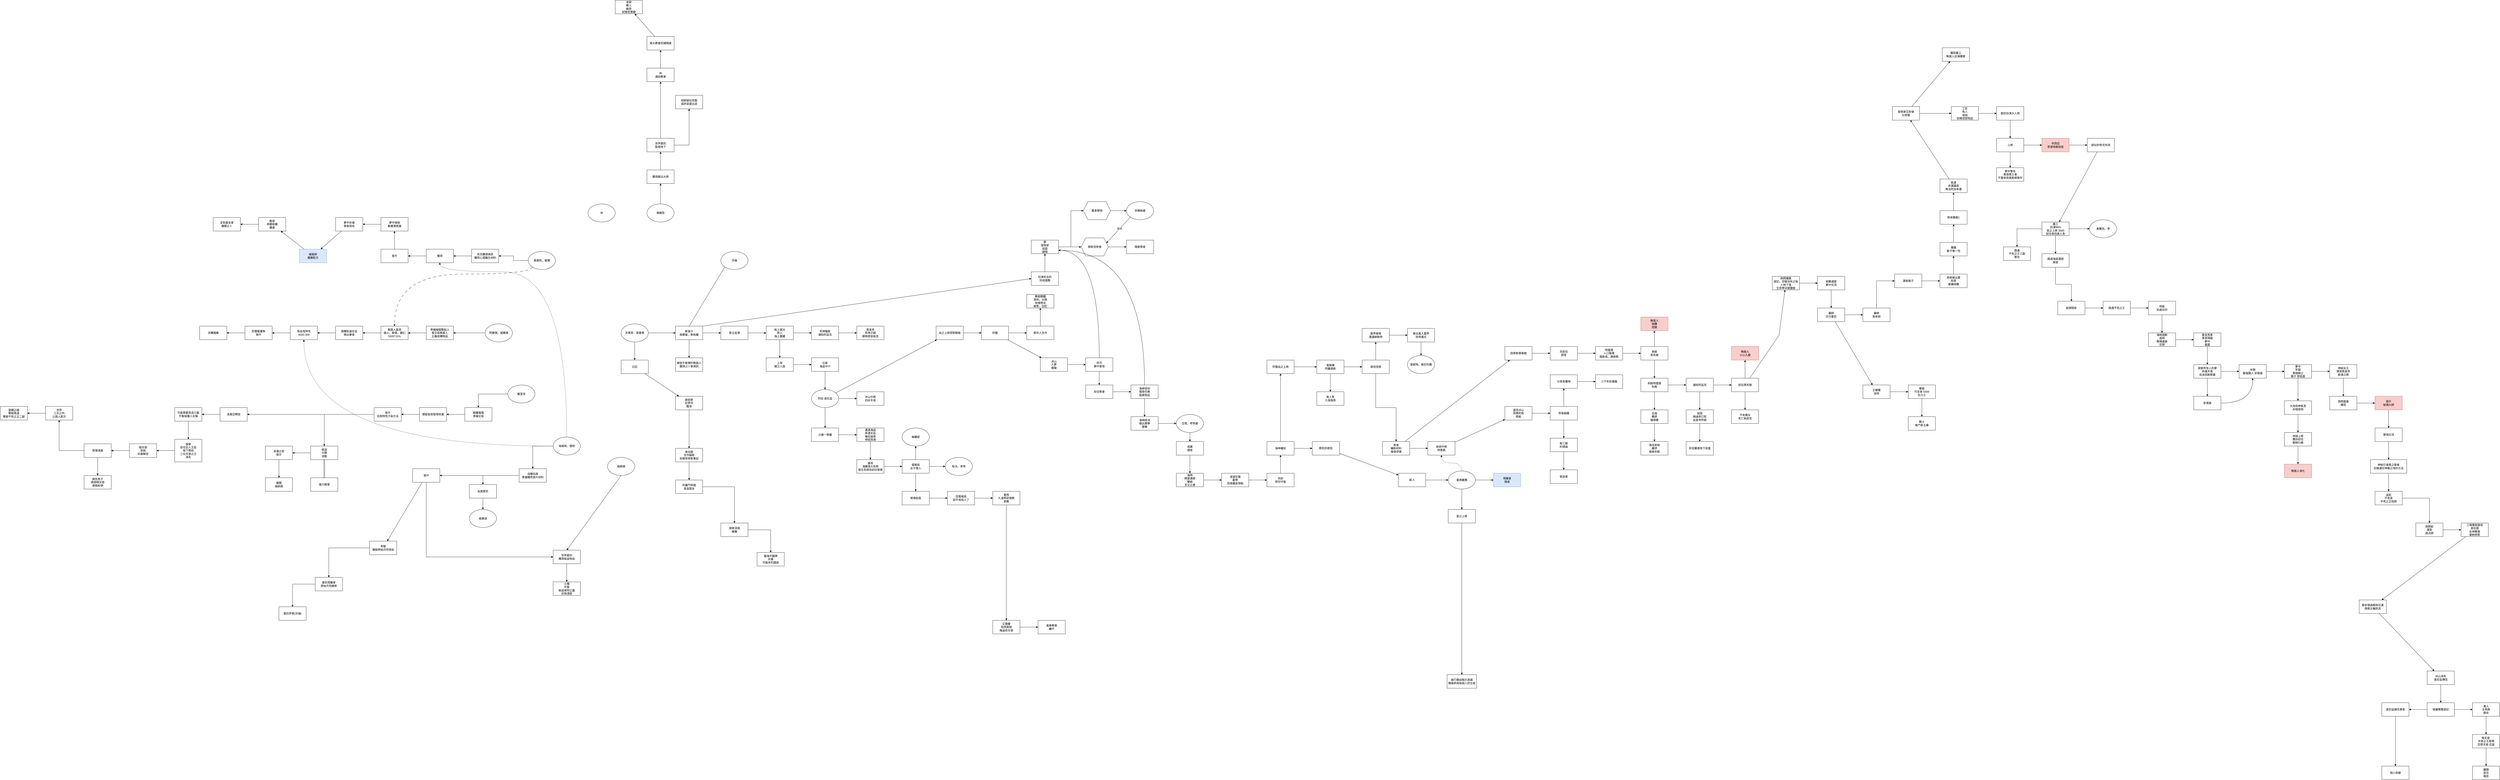 <mxfile version="24.7.2" type="github">
  <diagram name="第 1 页" id="vnNiOUNzti1CzOlkC276">
    <mxGraphModel dx="3537" dy="2925" grid="1" gridSize="10" guides="1" tooltips="1" connect="1" arrows="1" fold="1" page="1" pageScale="1" pageWidth="827" pageHeight="1169" math="0" shadow="0">
      <root>
        <mxCell id="0" />
        <mxCell id="1" parent="0" />
        <mxCell id="j9CWRaIW-mdHpUaHe9Zq-13" value="" style="edgeStyle=orthogonalEdgeStyle;rounded=0;orthogonalLoop=1;jettySize=auto;html=1;" parent="1" source="j9CWRaIW-mdHpUaHe9Zq-1" target="j9CWRaIW-mdHpUaHe9Zq-12" edge="1">
          <mxGeometry relative="1" as="geometry" />
        </mxCell>
        <mxCell id="j9CWRaIW-mdHpUaHe9Zq-18" value="" style="edgeStyle=orthogonalEdgeStyle;rounded=0;orthogonalLoop=1;jettySize=auto;html=1;" parent="1" source="j9CWRaIW-mdHpUaHe9Zq-1" target="j9CWRaIW-mdHpUaHe9Zq-17" edge="1">
          <mxGeometry relative="1" as="geometry" />
        </mxCell>
        <mxCell id="j9CWRaIW-mdHpUaHe9Zq-1" value="克萊恩．莫雷蒂" style="ellipse;whiteSpace=wrap;html=1;" parent="1" vertex="1">
          <mxGeometry x="370" y="220" width="120" height="80" as="geometry" />
        </mxCell>
        <mxCell id="j9CWRaIW-mdHpUaHe9Zq-24" value="" style="edgeStyle=orthogonalEdgeStyle;rounded=0;orthogonalLoop=1;jettySize=auto;html=1;" parent="1" source="j9CWRaIW-mdHpUaHe9Zq-2" target="j9CWRaIW-mdHpUaHe9Zq-23" edge="1">
          <mxGeometry relative="1" as="geometry" />
        </mxCell>
        <mxCell id="j9CWRaIW-mdHpUaHe9Zq-2" value="戴里克" style="ellipse;whiteSpace=wrap;html=1;" parent="1" vertex="1">
          <mxGeometry x="-130" y="490" width="120" height="80" as="geometry" />
        </mxCell>
        <mxCell id="j9CWRaIW-mdHpUaHe9Zq-26" value="" style="edgeStyle=orthogonalEdgeStyle;rounded=0;orthogonalLoop=1;jettySize=auto;html=1;" parent="1" source="j9CWRaIW-mdHpUaHe9Zq-3" target="j9CWRaIW-mdHpUaHe9Zq-25" edge="1">
          <mxGeometry relative="1" as="geometry" />
        </mxCell>
        <mxCell id="j9CWRaIW-mdHpUaHe9Zq-3" value="阿爾傑。威爾遜" style="ellipse;whiteSpace=wrap;html=1;" parent="1" vertex="1">
          <mxGeometry x="-230" y="220" width="120" height="80" as="geometry" />
        </mxCell>
        <mxCell id="j9CWRaIW-mdHpUaHe9Zq-28" value="" style="edgeStyle=orthogonalEdgeStyle;rounded=0;orthogonalLoop=1;jettySize=auto;html=1;" parent="1" source="j9CWRaIW-mdHpUaHe9Zq-4" target="j9CWRaIW-mdHpUaHe9Zq-27" edge="1">
          <mxGeometry relative="1" as="geometry" />
        </mxCell>
        <mxCell id="j9CWRaIW-mdHpUaHe9Zq-74" style="edgeStyle=orthogonalEdgeStyle;rounded=0;orthogonalLoop=1;jettySize=auto;html=1;exitX=0;exitY=1;exitDx=0;exitDy=0;entryX=0.5;entryY=0;entryDx=0;entryDy=0;curved=1;dashed=1;dashPattern=12 12;" parent="1" source="j9CWRaIW-mdHpUaHe9Zq-4" target="j9CWRaIW-mdHpUaHe9Zq-72" edge="1">
          <mxGeometry relative="1" as="geometry">
            <Array as="points">
              <mxPoint x="-22" />
              <mxPoint x="-630" />
            </Array>
          </mxGeometry>
        </mxCell>
        <mxCell id="j9CWRaIW-mdHpUaHe9Zq-4" value="奧黛莉。霍爾" style="ellipse;whiteSpace=wrap;html=1;" parent="1" vertex="1">
          <mxGeometry x="-40" y="-100" width="120" height="80" as="geometry" />
        </mxCell>
        <mxCell id="j9CWRaIW-mdHpUaHe9Zq-5" value="休" style="ellipse;whiteSpace=wrap;html=1;" parent="1" vertex="1">
          <mxGeometry x="224" y="-310" width="120" height="80" as="geometry" />
        </mxCell>
        <mxCell id="j9CWRaIW-mdHpUaHe9Zq-78" value="" style="edgeStyle=orthogonalEdgeStyle;rounded=0;orthogonalLoop=1;jettySize=auto;html=1;" parent="1" source="j9CWRaIW-mdHpUaHe9Zq-6" target="j9CWRaIW-mdHpUaHe9Zq-77" edge="1">
          <mxGeometry relative="1" as="geometry" />
        </mxCell>
        <mxCell id="j9CWRaIW-mdHpUaHe9Zq-6" value="佛爾思" style="ellipse;whiteSpace=wrap;html=1;" parent="1" vertex="1">
          <mxGeometry x="484" y="-310" width="120" height="80" as="geometry" />
        </mxCell>
        <mxCell id="D1Atexr_Dmi5lukZRB_q-3" style="rounded=0;orthogonalLoop=1;jettySize=auto;html=1;exitX=0.5;exitY=1;exitDx=0;exitDy=0;entryX=0.5;entryY=0;entryDx=0;entryDy=0;" parent="1" source="j9CWRaIW-mdHpUaHe9Zq-7" target="D1Atexr_Dmi5lukZRB_q-1" edge="1">
          <mxGeometry relative="1" as="geometry" />
        </mxCell>
        <mxCell id="j9CWRaIW-mdHpUaHe9Zq-7" value="倫納德" style="ellipse;whiteSpace=wrap;html=1;" parent="1" vertex="1">
          <mxGeometry x="310" y="810" width="120" height="80" as="geometry" />
        </mxCell>
        <mxCell id="j9CWRaIW-mdHpUaHe9Zq-22" value="" style="edgeStyle=orthogonalEdgeStyle;rounded=0;orthogonalLoop=1;jettySize=auto;html=1;" parent="1" source="j9CWRaIW-mdHpUaHe9Zq-8" target="j9CWRaIW-mdHpUaHe9Zq-21" edge="1">
          <mxGeometry relative="1" as="geometry" />
        </mxCell>
        <mxCell id="j9CWRaIW-mdHpUaHe9Zq-71" style="edgeStyle=orthogonalEdgeStyle;rounded=0;orthogonalLoop=1;jettySize=auto;html=1;exitX=0.5;exitY=0;exitDx=0;exitDy=0;entryX=0.5;entryY=1;entryDx=0;entryDy=0;curved=1;dashed=1;" parent="1" source="j9CWRaIW-mdHpUaHe9Zq-8" target="j9CWRaIW-mdHpUaHe9Zq-69" edge="1">
          <mxGeometry relative="1" as="geometry">
            <Array as="points">
              <mxPoint x="130" y="-10" />
              <mxPoint x="-430" y="-10" />
            </Array>
          </mxGeometry>
        </mxCell>
        <mxCell id="-KzsJVUK8Ep1AKC-Nxfg-25" style="edgeStyle=orthogonalEdgeStyle;rounded=0;orthogonalLoop=1;jettySize=auto;html=1;exitX=0;exitY=0.5;exitDx=0;exitDy=0;entryX=0.5;entryY=1;entryDx=0;entryDy=0;dashed=1;curved=1;" parent="1" source="j9CWRaIW-mdHpUaHe9Zq-8" target="-KzsJVUK8Ep1AKC-Nxfg-23" edge="1">
          <mxGeometry relative="1" as="geometry" />
        </mxCell>
        <mxCell id="j9CWRaIW-mdHpUaHe9Zq-8" value="埃姆林。懷特" style="ellipse;whiteSpace=wrap;html=1;" parent="1" vertex="1">
          <mxGeometry x="70" y="720" width="120" height="80" as="geometry" />
        </mxCell>
        <mxCell id="j9CWRaIW-mdHpUaHe9Zq-14" style="rounded=0;orthogonalLoop=1;jettySize=auto;html=1;exitX=0;exitY=1;exitDx=0;exitDy=0;entryX=0.5;entryY=0;entryDx=0;entryDy=0;endArrow=none;endFill=0;" parent="1" source="j9CWRaIW-mdHpUaHe9Zq-11" target="j9CWRaIW-mdHpUaHe9Zq-12" edge="1">
          <mxGeometry relative="1" as="geometry" />
        </mxCell>
        <mxCell id="j9CWRaIW-mdHpUaHe9Zq-11" value="莎倫" style="ellipse;whiteSpace=wrap;html=1;" parent="1" vertex="1">
          <mxGeometry x="810" y="-100" width="120" height="80" as="geometry" />
        </mxCell>
        <mxCell id="j9CWRaIW-mdHpUaHe9Zq-16" value="" style="edgeStyle=orthogonalEdgeStyle;rounded=0;orthogonalLoop=1;jettySize=auto;html=1;" parent="1" source="j9CWRaIW-mdHpUaHe9Zq-12" target="j9CWRaIW-mdHpUaHe9Zq-15" edge="1">
          <mxGeometry relative="1" as="geometry" />
        </mxCell>
        <mxCell id="j9CWRaIW-mdHpUaHe9Zq-30" value="" style="edgeStyle=orthogonalEdgeStyle;rounded=0;orthogonalLoop=1;jettySize=auto;html=1;" parent="1" source="j9CWRaIW-mdHpUaHe9Zq-12" target="j9CWRaIW-mdHpUaHe9Zq-29" edge="1">
          <mxGeometry relative="1" as="geometry" />
        </mxCell>
        <mxCell id="hBhCFTlkptKnWpYRVbFi-5" style="rounded=0;orthogonalLoop=1;jettySize=auto;html=1;exitX=1;exitY=0;exitDx=0;exitDy=0;entryX=0;entryY=0.5;entryDx=0;entryDy=0;" parent="1" source="j9CWRaIW-mdHpUaHe9Zq-12" target="hBhCFTlkptKnWpYRVbFi-3" edge="1">
          <mxGeometry relative="1" as="geometry" />
        </mxCell>
        <mxCell id="j9CWRaIW-mdHpUaHe9Zq-12" value="新身分&lt;div&gt;格爾曼。斯帕羅&lt;/div&gt;" style="whiteSpace=wrap;html=1;" parent="1" vertex="1">
          <mxGeometry x="610" y="230" width="120" height="60" as="geometry" />
        </mxCell>
        <mxCell id="j9CWRaIW-mdHpUaHe9Zq-15" value="解放手套裡的無面人&lt;div&gt;獲得占卜家資訊&lt;/div&gt;" style="whiteSpace=wrap;html=1;" parent="1" vertex="1">
          <mxGeometry x="610" y="370" width="120" height="60" as="geometry" />
        </mxCell>
        <mxCell id="j9CWRaIW-mdHpUaHe9Zq-20" value="" style="rounded=0;orthogonalLoop=1;jettySize=auto;html=1;" parent="1" source="j9CWRaIW-mdHpUaHe9Zq-17" target="j9CWRaIW-mdHpUaHe9Zq-19" edge="1">
          <mxGeometry relative="1" as="geometry" />
        </mxCell>
        <mxCell id="j9CWRaIW-mdHpUaHe9Zq-17" value="日記" style="whiteSpace=wrap;html=1;" parent="1" vertex="1">
          <mxGeometry x="370" y="380" width="120" height="60" as="geometry" />
        </mxCell>
        <mxCell id="-KzsJVUK8Ep1AKC-Nxfg-20" value="" style="edgeStyle=orthogonalEdgeStyle;rounded=0;orthogonalLoop=1;jettySize=auto;html=1;" parent="1" source="j9CWRaIW-mdHpUaHe9Zq-19" target="-KzsJVUK8Ep1AKC-Nxfg-19" edge="1">
          <mxGeometry relative="1" as="geometry" />
        </mxCell>
        <mxCell id="j9CWRaIW-mdHpUaHe9Zq-19" value="赫密斯&lt;div&gt;紅祭司&lt;/div&gt;&lt;div&gt;戰爭&lt;/div&gt;" style="whiteSpace=wrap;html=1;" parent="1" vertex="1">
          <mxGeometry x="610" y="540" width="120" height="60" as="geometry" />
        </mxCell>
        <mxCell id="j9CWRaIW-mdHpUaHe9Zq-34" value="" style="edgeStyle=orthogonalEdgeStyle;rounded=0;orthogonalLoop=1;jettySize=auto;html=1;" parent="1" source="j9CWRaIW-mdHpUaHe9Zq-21" target="j9CWRaIW-mdHpUaHe9Zq-33" edge="1">
          <mxGeometry relative="1" as="geometry" />
        </mxCell>
        <mxCell id="OivnAyIA5k1C7lh1Dy9Y-20" value="" style="edgeStyle=orthogonalEdgeStyle;rounded=0;orthogonalLoop=1;jettySize=auto;html=1;" parent="1" source="j9CWRaIW-mdHpUaHe9Zq-21" target="OivnAyIA5k1C7lh1Dy9Y-19" edge="1">
          <mxGeometry relative="1" as="geometry" />
        </mxCell>
        <mxCell id="j9CWRaIW-mdHpUaHe9Zq-21" value="自曝血族&lt;div&gt;準備購買晉升材料&lt;/div&gt;" style="whiteSpace=wrap;html=1;" parent="1" vertex="1">
          <mxGeometry x="-80" y="860" width="120" height="60" as="geometry" />
        </mxCell>
        <mxCell id="j9CWRaIW-mdHpUaHe9Zq-76" value="" style="edgeStyle=orthogonalEdgeStyle;rounded=0;orthogonalLoop=1;jettySize=auto;html=1;" parent="1" source="j9CWRaIW-mdHpUaHe9Zq-23" target="j9CWRaIW-mdHpUaHe9Zq-75" edge="1">
          <mxGeometry relative="1" as="geometry" />
        </mxCell>
        <mxCell id="j9CWRaIW-mdHpUaHe9Zq-23" value="脫離循環&lt;div&gt;準備交易&lt;/div&gt;" style="whiteSpace=wrap;html=1;" parent="1" vertex="1">
          <mxGeometry x="-320" y="590" width="120" height="60" as="geometry" />
        </mxCell>
        <mxCell id="j9CWRaIW-mdHpUaHe9Zq-73" value="" style="edgeStyle=orthogonalEdgeStyle;rounded=0;orthogonalLoop=1;jettySize=auto;html=1;" parent="1" source="j9CWRaIW-mdHpUaHe9Zq-25" target="j9CWRaIW-mdHpUaHe9Zq-72" edge="1">
          <mxGeometry relative="1" as="geometry" />
        </mxCell>
        <mxCell id="j9CWRaIW-mdHpUaHe9Zq-25" value="準備催眠整船人&lt;div&gt;幫交易無面人&lt;/div&gt;&lt;div&gt;正義收購物品&lt;/div&gt;" style="whiteSpace=wrap;html=1;" parent="1" vertex="1">
          <mxGeometry x="-490" y="230" width="120" height="60" as="geometry" />
        </mxCell>
        <mxCell id="j9CWRaIW-mdHpUaHe9Zq-70" value="" style="edgeStyle=orthogonalEdgeStyle;rounded=0;orthogonalLoop=1;jettySize=auto;html=1;" parent="1" source="j9CWRaIW-mdHpUaHe9Zq-27" target="j9CWRaIW-mdHpUaHe9Zq-69" edge="1">
          <mxGeometry relative="1" as="geometry" />
        </mxCell>
        <mxCell id="j9CWRaIW-mdHpUaHe9Zq-27" value="貝克蘭德資訊&lt;div&gt;購買心理醫生材料&lt;/div&gt;" style="whiteSpace=wrap;html=1;" parent="1" vertex="1">
          <mxGeometry x="-290" y="-110" width="120" height="60" as="geometry" />
        </mxCell>
        <mxCell id="j9CWRaIW-mdHpUaHe9Zq-32" value="" style="edgeStyle=orthogonalEdgeStyle;rounded=0;orthogonalLoop=1;jettySize=auto;html=1;" parent="1" source="j9CWRaIW-mdHpUaHe9Zq-29" target="j9CWRaIW-mdHpUaHe9Zq-31" edge="1">
          <mxGeometry relative="1" as="geometry" />
        </mxCell>
        <mxCell id="j9CWRaIW-mdHpUaHe9Zq-29" value="普立茲港" style="whiteSpace=wrap;html=1;" parent="1" vertex="1">
          <mxGeometry x="810" y="230" width="120" height="60" as="geometry" />
        </mxCell>
        <mxCell id="j9CWRaIW-mdHpUaHe9Zq-38" value="" style="edgeStyle=orthogonalEdgeStyle;rounded=0;orthogonalLoop=1;jettySize=auto;html=1;" parent="1" source="j9CWRaIW-mdHpUaHe9Zq-31" target="j9CWRaIW-mdHpUaHe9Zq-37" edge="1">
          <mxGeometry relative="1" as="geometry" />
        </mxCell>
        <mxCell id="j9CWRaIW-mdHpUaHe9Zq-40" value="" style="edgeStyle=orthogonalEdgeStyle;rounded=0;orthogonalLoop=1;jettySize=auto;html=1;" parent="1" source="j9CWRaIW-mdHpUaHe9Zq-31" target="j9CWRaIW-mdHpUaHe9Zq-39" edge="1">
          <mxGeometry relative="1" as="geometry" />
        </mxCell>
        <mxCell id="j9CWRaIW-mdHpUaHe9Zq-31" value="船上風光&lt;div&gt;魚人&lt;/div&gt;&lt;div&gt;海上寶藏&lt;/div&gt;" style="whiteSpace=wrap;html=1;" parent="1" vertex="1">
          <mxGeometry x="1010" y="230" width="120" height="60" as="geometry" />
        </mxCell>
        <mxCell id="j9CWRaIW-mdHpUaHe9Zq-36" value="" style="edgeStyle=orthogonalEdgeStyle;rounded=0;orthogonalLoop=1;jettySize=auto;html=1;" parent="1" source="j9CWRaIW-mdHpUaHe9Zq-33" target="j9CWRaIW-mdHpUaHe9Zq-35" edge="1">
          <mxGeometry relative="1" as="geometry" />
        </mxCell>
        <mxCell id="j9CWRaIW-mdHpUaHe9Zq-33" value="血族歷史" style="whiteSpace=wrap;html=1;" parent="1" vertex="1">
          <mxGeometry x="-300" y="930" width="120" height="60" as="geometry" />
        </mxCell>
        <mxCell id="j9CWRaIW-mdHpUaHe9Zq-35" value="威曼迪" style="ellipse;whiteSpace=wrap;html=1;" parent="1" vertex="1">
          <mxGeometry x="-300" y="1040" width="120" height="80" as="geometry" />
        </mxCell>
        <mxCell id="j9CWRaIW-mdHpUaHe9Zq-44" value="" style="edgeStyle=orthogonalEdgeStyle;rounded=0;orthogonalLoop=1;jettySize=auto;html=1;" parent="1" source="j9CWRaIW-mdHpUaHe9Zq-37" target="j9CWRaIW-mdHpUaHe9Zq-43" edge="1">
          <mxGeometry relative="1" as="geometry" />
        </mxCell>
        <mxCell id="j9CWRaIW-mdHpUaHe9Zq-37" value="死神鑰匙&lt;div&gt;通知阿茲克&lt;/div&gt;" style="whiteSpace=wrap;html=1;" parent="1" vertex="1">
          <mxGeometry x="1210" y="230" width="120" height="60" as="geometry" />
        </mxCell>
        <mxCell id="j9CWRaIW-mdHpUaHe9Zq-42" value="" style="edgeStyle=orthogonalEdgeStyle;rounded=0;orthogonalLoop=1;jettySize=auto;html=1;" parent="1" source="j9CWRaIW-mdHpUaHe9Zq-39" target="j9CWRaIW-mdHpUaHe9Zq-41" edge="1">
          <mxGeometry relative="1" as="geometry" />
        </mxCell>
        <mxCell id="j9CWRaIW-mdHpUaHe9Zq-39" value="上岸&lt;div&gt;確立人設&lt;/div&gt;" style="whiteSpace=wrap;html=1;" parent="1" vertex="1">
          <mxGeometry x="1010" y="370" width="120" height="60" as="geometry" />
        </mxCell>
        <mxCell id="j9CWRaIW-mdHpUaHe9Zq-48" value="" style="edgeStyle=orthogonalEdgeStyle;rounded=0;orthogonalLoop=1;jettySize=auto;html=1;" parent="1" source="j9CWRaIW-mdHpUaHe9Zq-41" target="j9CWRaIW-mdHpUaHe9Zq-47" edge="1">
          <mxGeometry relative="1" as="geometry" />
        </mxCell>
        <mxCell id="j9CWRaIW-mdHpUaHe9Zq-41" value="白鯊&lt;div&gt;海盜中介&lt;/div&gt;" style="whiteSpace=wrap;html=1;" parent="1" vertex="1">
          <mxGeometry x="1210" y="370" width="120" height="60" as="geometry" />
        </mxCell>
        <mxCell id="j9CWRaIW-mdHpUaHe9Zq-43" value="黑皇帝&lt;div&gt;死神子嗣&lt;/div&gt;&lt;div&gt;銅哨邪惡氣息&lt;/div&gt;" style="whiteSpace=wrap;html=1;" parent="1" vertex="1">
          <mxGeometry x="1410" y="230" width="120" height="60" as="geometry" />
        </mxCell>
        <mxCell id="j9CWRaIW-mdHpUaHe9Zq-50" value="" style="edgeStyle=orthogonalEdgeStyle;rounded=0;orthogonalLoop=1;jettySize=auto;html=1;" parent="1" source="j9CWRaIW-mdHpUaHe9Zq-47" target="j9CWRaIW-mdHpUaHe9Zq-49" edge="1">
          <mxGeometry relative="1" as="geometry" />
        </mxCell>
        <mxCell id="j9CWRaIW-mdHpUaHe9Zq-52" value="" style="edgeStyle=orthogonalEdgeStyle;rounded=0;orthogonalLoop=1;jettySize=auto;html=1;" parent="1" source="j9CWRaIW-mdHpUaHe9Zq-47" target="j9CWRaIW-mdHpUaHe9Zq-51" edge="1">
          <mxGeometry relative="1" as="geometry" />
        </mxCell>
        <mxCell id="j9CWRaIW-mdHpUaHe9Zq-80" value="" style="rounded=0;orthogonalLoop=1;jettySize=auto;html=1;" parent="1" source="j9CWRaIW-mdHpUaHe9Zq-47" target="j9CWRaIW-mdHpUaHe9Zq-79" edge="1">
          <mxGeometry relative="1" as="geometry" />
        </mxCell>
        <mxCell id="j9CWRaIW-mdHpUaHe9Zq-47" value="烈焰 達尼茲" style="ellipse;whiteSpace=wrap;html=1;" parent="1" vertex="1">
          <mxGeometry x="1210" y="510" width="120" height="80" as="geometry" />
        </mxCell>
        <mxCell id="j9CWRaIW-mdHpUaHe9Zq-49" value="冰山中將&lt;div&gt;四水手長&lt;/div&gt;" style="whiteSpace=wrap;html=1;" parent="1" vertex="1">
          <mxGeometry x="1410" y="520" width="120" height="60" as="geometry" />
        </mxCell>
        <mxCell id="j9CWRaIW-mdHpUaHe9Zq-54" value="" style="edgeStyle=orthogonalEdgeStyle;rounded=0;orthogonalLoop=1;jettySize=auto;html=1;" parent="1" source="j9CWRaIW-mdHpUaHe9Zq-51" target="j9CWRaIW-mdHpUaHe9Zq-53" edge="1">
          <mxGeometry relative="1" as="geometry" />
        </mxCell>
        <mxCell id="j9CWRaIW-mdHpUaHe9Zq-51" value="占據一等艙" style="whiteSpace=wrap;html=1;" parent="1" vertex="1">
          <mxGeometry x="1210" y="680" width="120" height="60" as="geometry" />
        </mxCell>
        <mxCell id="j9CWRaIW-mdHpUaHe9Zq-56" value="" style="edgeStyle=orthogonalEdgeStyle;rounded=0;orthogonalLoop=1;jettySize=auto;html=1;" parent="1" source="j9CWRaIW-mdHpUaHe9Zq-53" target="j9CWRaIW-mdHpUaHe9Zq-55" edge="1">
          <mxGeometry relative="1" as="geometry" />
        </mxCell>
        <mxCell id="j9CWRaIW-mdHpUaHe9Zq-53" value="遭遇海盜&lt;div&gt;掛達尼茲&lt;/div&gt;&lt;div&gt;嚇走疑惑&lt;/div&gt;&lt;div&gt;停班西港&lt;/div&gt;" style="whiteSpace=wrap;html=1;" parent="1" vertex="1">
          <mxGeometry x="1410" y="680" width="120" height="60" as="geometry" />
        </mxCell>
        <mxCell id="j9CWRaIW-mdHpUaHe9Zq-58" value="" style="edgeStyle=orthogonalEdgeStyle;rounded=0;orthogonalLoop=1;jettySize=auto;html=1;" parent="1" source="j9CWRaIW-mdHpUaHe9Zq-55" target="j9CWRaIW-mdHpUaHe9Zq-57" edge="1">
          <mxGeometry relative="1" as="geometry" />
        </mxCell>
        <mxCell id="j9CWRaIW-mdHpUaHe9Zq-55" value="異常&lt;div&gt;淺藏很大危險&lt;/div&gt;&lt;div&gt;發生危險但前往營救&lt;/div&gt;" style="whiteSpace=wrap;html=1;" parent="1" vertex="1">
          <mxGeometry x="1410" y="820" width="120" height="60" as="geometry" />
        </mxCell>
        <mxCell id="j9CWRaIW-mdHpUaHe9Zq-60" value="" style="edgeStyle=orthogonalEdgeStyle;rounded=0;orthogonalLoop=1;jettySize=auto;html=1;" parent="1" source="j9CWRaIW-mdHpUaHe9Zq-57" target="j9CWRaIW-mdHpUaHe9Zq-59" edge="1">
          <mxGeometry relative="1" as="geometry" />
        </mxCell>
        <mxCell id="j9CWRaIW-mdHpUaHe9Zq-62" value="" style="edgeStyle=orthogonalEdgeStyle;rounded=0;orthogonalLoop=1;jettySize=auto;html=1;" parent="1" source="j9CWRaIW-mdHpUaHe9Zq-57" target="j9CWRaIW-mdHpUaHe9Zq-61" edge="1">
          <mxGeometry relative="1" as="geometry" />
        </mxCell>
        <mxCell id="j9CWRaIW-mdHpUaHe9Zq-64" value="" style="edgeStyle=orthogonalEdgeStyle;rounded=0;orthogonalLoop=1;jettySize=auto;html=1;" parent="1" source="j9CWRaIW-mdHpUaHe9Zq-57" target="j9CWRaIW-mdHpUaHe9Zq-63" edge="1">
          <mxGeometry relative="1" as="geometry" />
        </mxCell>
        <mxCell id="j9CWRaIW-mdHpUaHe9Zq-57" value="電報局&lt;div&gt;女子搜人&lt;/div&gt;" style="whiteSpace=wrap;html=1;" parent="1" vertex="1">
          <mxGeometry x="1610" y="820" width="120" height="60" as="geometry" />
        </mxCell>
        <mxCell id="j9CWRaIW-mdHpUaHe9Zq-59" value="帕沃。考特" style="ellipse;whiteSpace=wrap;html=1;" parent="1" vertex="1">
          <mxGeometry x="1800" y="810" width="120" height="80" as="geometry" />
        </mxCell>
        <mxCell id="j9CWRaIW-mdHpUaHe9Zq-61" value="梅蘭妮" style="ellipse;whiteSpace=wrap;html=1;" parent="1" vertex="1">
          <mxGeometry x="1610" y="680" width="120" height="80" as="geometry" />
        </mxCell>
        <mxCell id="j9CWRaIW-mdHpUaHe9Zq-66" value="" style="edgeStyle=orthogonalEdgeStyle;rounded=0;orthogonalLoop=1;jettySize=auto;html=1;" parent="1" source="j9CWRaIW-mdHpUaHe9Zq-63" target="j9CWRaIW-mdHpUaHe9Zq-65" edge="1">
          <mxGeometry relative="1" as="geometry" />
        </mxCell>
        <mxCell id="j9CWRaIW-mdHpUaHe9Zq-63" value="營救船長" style="whiteSpace=wrap;html=1;" parent="1" vertex="1">
          <mxGeometry x="1610" y="960" width="120" height="60" as="geometry" />
        </mxCell>
        <mxCell id="j9CWRaIW-mdHpUaHe9Zq-68" value="" style="edgeStyle=orthogonalEdgeStyle;rounded=0;orthogonalLoop=1;jettySize=auto;html=1;" parent="1" source="j9CWRaIW-mdHpUaHe9Zq-65" target="j9CWRaIW-mdHpUaHe9Zq-67" edge="1">
          <mxGeometry relative="1" as="geometry" />
        </mxCell>
        <mxCell id="j9CWRaIW-mdHpUaHe9Zq-65" value="回電報局&lt;div&gt;卻不用找人了&lt;/div&gt;" style="whiteSpace=wrap;html=1;" parent="1" vertex="1">
          <mxGeometry x="1810" y="960" width="120" height="60" as="geometry" />
        </mxCell>
        <mxCell id="206TQbR_FnFegfCasmTq-4" value="" style="edgeStyle=orthogonalEdgeStyle;rounded=0;orthogonalLoop=1;jettySize=auto;html=1;" parent="1" source="j9CWRaIW-mdHpUaHe9Zq-67" target="206TQbR_FnFegfCasmTq-3" edge="1">
          <mxGeometry relative="1" as="geometry" />
        </mxCell>
        <mxCell id="j9CWRaIW-mdHpUaHe9Zq-67" value="賓西&lt;div&gt;久遠祭祀復甦&lt;/div&gt;&lt;div&gt;邪教&lt;/div&gt;" style="whiteSpace=wrap;html=1;" parent="1" vertex="1">
          <mxGeometry x="2010" y="960" width="120" height="60" as="geometry" />
        </mxCell>
        <mxCell id="j9CWRaIW-mdHpUaHe9Zq-82" value="" style="edgeStyle=orthogonalEdgeStyle;rounded=0;orthogonalLoop=1;jettySize=auto;html=1;" parent="1" source="j9CWRaIW-mdHpUaHe9Zq-69" target="j9CWRaIW-mdHpUaHe9Zq-81" edge="1">
          <mxGeometry relative="1" as="geometry" />
        </mxCell>
        <mxCell id="j9CWRaIW-mdHpUaHe9Zq-69" value="獲得" style="whiteSpace=wrap;html=1;" parent="1" vertex="1">
          <mxGeometry x="-490" y="-110" width="120" height="60" as="geometry" />
        </mxCell>
        <mxCell id="j9CWRaIW-mdHpUaHe9Zq-86" value="" style="edgeStyle=orthogonalEdgeStyle;rounded=0;orthogonalLoop=1;jettySize=auto;html=1;" parent="1" source="j9CWRaIW-mdHpUaHe9Zq-72" target="j9CWRaIW-mdHpUaHe9Zq-85" edge="1">
          <mxGeometry relative="1" as="geometry" />
        </mxCell>
        <mxCell id="j9CWRaIW-mdHpUaHe9Zq-72" value="無面人面具&lt;div&gt;操火，移傷，變幻&lt;/div&gt;&lt;div&gt;5500*15%&lt;/div&gt;" style="whiteSpace=wrap;html=1;" parent="1" vertex="1">
          <mxGeometry x="-690" y="230" width="120" height="60" as="geometry" />
        </mxCell>
        <mxCell id="OivnAyIA5k1C7lh1Dy9Y-22" value="" style="edgeStyle=orthogonalEdgeStyle;rounded=0;orthogonalLoop=1;jettySize=auto;html=1;" parent="1" source="j9CWRaIW-mdHpUaHe9Zq-75" target="OivnAyIA5k1C7lh1Dy9Y-21" edge="1">
          <mxGeometry relative="1" as="geometry" />
        </mxCell>
        <mxCell id="j9CWRaIW-mdHpUaHe9Zq-75" value="懷疑首席發現命運" style="whiteSpace=wrap;html=1;" parent="1" vertex="1">
          <mxGeometry x="-520" y="590" width="120" height="60" as="geometry" />
        </mxCell>
        <mxCell id="qNHrPNy8XOzh8uEt_Vjq-2" value="" style="edgeStyle=orthogonalEdgeStyle;rounded=0;orthogonalLoop=1;jettySize=auto;html=1;" parent="1" source="j9CWRaIW-mdHpUaHe9Zq-77" target="qNHrPNy8XOzh8uEt_Vjq-1" edge="1">
          <mxGeometry relative="1" as="geometry" />
        </mxCell>
        <mxCell id="j9CWRaIW-mdHpUaHe9Zq-77" value="獲得戲法大師" style="whiteSpace=wrap;html=1;" parent="1" vertex="1">
          <mxGeometry x="484" y="-460" width="120" height="60" as="geometry" />
        </mxCell>
        <mxCell id="j9CWRaIW-mdHpUaHe9Zq-84" value="" style="edgeStyle=orthogonalEdgeStyle;rounded=0;orthogonalLoop=1;jettySize=auto;html=1;" parent="1" source="j9CWRaIW-mdHpUaHe9Zq-79" target="j9CWRaIW-mdHpUaHe9Zq-83" edge="1">
          <mxGeometry relative="1" as="geometry" />
        </mxCell>
        <mxCell id="j9CWRaIW-mdHpUaHe9Zq-79" value="血之上將控制聯絡" style="whiteSpace=wrap;html=1;" parent="1" vertex="1">
          <mxGeometry x="1760" y="230" width="120" height="60" as="geometry" />
        </mxCell>
        <mxCell id="hBhCFTlkptKnWpYRVbFi-49" value="" style="edgeStyle=orthogonalEdgeStyle;rounded=0;orthogonalLoop=1;jettySize=auto;html=1;" parent="1" source="j9CWRaIW-mdHpUaHe9Zq-81" target="hBhCFTlkptKnWpYRVbFi-48" edge="1">
          <mxGeometry relative="1" as="geometry" />
        </mxCell>
        <mxCell id="j9CWRaIW-mdHpUaHe9Zq-81" value="晉升" style="whiteSpace=wrap;html=1;" parent="1" vertex="1">
          <mxGeometry x="-690" y="-110" width="120" height="60" as="geometry" />
        </mxCell>
        <mxCell id="j9CWRaIW-mdHpUaHe9Zq-88" value="" style="edgeStyle=orthogonalEdgeStyle;rounded=0;orthogonalLoop=1;jettySize=auto;html=1;" parent="1" source="j9CWRaIW-mdHpUaHe9Zq-83" target="j9CWRaIW-mdHpUaHe9Zq-87" edge="1">
          <mxGeometry relative="1" as="geometry" />
        </mxCell>
        <mxCell id="hBhCFTlkptKnWpYRVbFi-9" value="" style="rounded=0;orthogonalLoop=1;jettySize=auto;html=1;" parent="1" source="j9CWRaIW-mdHpUaHe9Zq-83" target="hBhCFTlkptKnWpYRVbFi-8" edge="1">
          <mxGeometry relative="1" as="geometry" />
        </mxCell>
        <mxCell id="j9CWRaIW-mdHpUaHe9Zq-83" value="狩獵" style="whiteSpace=wrap;html=1;" parent="1" vertex="1">
          <mxGeometry x="1960" y="230" width="120" height="60" as="geometry" />
        </mxCell>
        <mxCell id="-KzsJVUK8Ep1AKC-Nxfg-24" value="" style="edgeStyle=orthogonalEdgeStyle;rounded=0;orthogonalLoop=1;jettySize=auto;html=1;" parent="1" source="j9CWRaIW-mdHpUaHe9Zq-85" target="-KzsJVUK8Ep1AKC-Nxfg-23" edge="1">
          <mxGeometry relative="1" as="geometry" />
        </mxCell>
        <mxCell id="j9CWRaIW-mdHpUaHe9Zq-85" value="接觸到達尼茲&lt;div&gt;猜出眷者&lt;/div&gt;" style="whiteSpace=wrap;html=1;" parent="1" vertex="1">
          <mxGeometry x="-890" y="230" width="120" height="60" as="geometry" />
        </mxCell>
        <mxCell id="hBhCFTlkptKnWpYRVbFi-2" value="" style="edgeStyle=orthogonalEdgeStyle;rounded=0;orthogonalLoop=1;jettySize=auto;html=1;" parent="1" source="j9CWRaIW-mdHpUaHe9Zq-87" target="hBhCFTlkptKnWpYRVbFi-1" edge="1">
          <mxGeometry relative="1" as="geometry" />
        </mxCell>
        <mxCell id="j9CWRaIW-mdHpUaHe9Zq-87" value="倒吊人合作" style="whiteSpace=wrap;html=1;" parent="1" vertex="1">
          <mxGeometry x="2160" y="230" width="120" height="60" as="geometry" />
        </mxCell>
        <mxCell id="hBhCFTlkptKnWpYRVbFi-1" value="擊殺鋼鐵&lt;div&gt;穿刺，太陽&lt;/div&gt;&lt;div&gt;玫瑰學派&lt;/div&gt;&lt;div&gt;縱慾，囚犯&lt;/div&gt;" style="whiteSpace=wrap;html=1;" parent="1" vertex="1">
          <mxGeometry x="2160" y="90" width="120" height="60" as="geometry" />
        </mxCell>
        <mxCell id="hBhCFTlkptKnWpYRVbFi-7" value="" style="edgeStyle=orthogonalEdgeStyle;rounded=0;orthogonalLoop=1;jettySize=auto;html=1;" parent="1" source="hBhCFTlkptKnWpYRVbFi-3" target="hBhCFTlkptKnWpYRVbFi-6" edge="1">
          <mxGeometry relative="1" as="geometry" />
        </mxCell>
        <mxCell id="hBhCFTlkptKnWpYRVbFi-3" value="扮演死去的&lt;div&gt;完成遺願&lt;/div&gt;" style="whiteSpace=wrap;html=1;" parent="1" vertex="1">
          <mxGeometry x="2180" y="-10" width="120" height="60" as="geometry" />
        </mxCell>
        <mxCell id="hBhCFTlkptKnWpYRVbFi-14" style="edgeStyle=orthogonalEdgeStyle;rounded=0;orthogonalLoop=1;jettySize=auto;html=1;exitX=1;exitY=0.5;exitDx=0;exitDy=0;entryX=0;entryY=0.5;entryDx=0;entryDy=0;" parent="1" source="hBhCFTlkptKnWpYRVbFi-6" target="hBhCFTlkptKnWpYRVbFi-13" edge="1">
          <mxGeometry relative="1" as="geometry" />
        </mxCell>
        <mxCell id="hBhCFTlkptKnWpYRVbFi-15" style="edgeStyle=orthogonalEdgeStyle;rounded=0;orthogonalLoop=1;jettySize=auto;html=1;exitX=1;exitY=0.5;exitDx=0;exitDy=0;entryX=0;entryY=0.5;entryDx=0;entryDy=0;" parent="1" source="hBhCFTlkptKnWpYRVbFi-6" target="hBhCFTlkptKnWpYRVbFi-12" edge="1">
          <mxGeometry relative="1" as="geometry" />
        </mxCell>
        <mxCell id="hBhCFTlkptKnWpYRVbFi-6" value="夢&lt;div&gt;冒險家&lt;/div&gt;&lt;div&gt;惡靈&lt;/div&gt;&lt;div&gt;跟隨&lt;/div&gt;" style="whiteSpace=wrap;html=1;" parent="1" vertex="1">
          <mxGeometry x="2180" y="-150" width="120" height="60" as="geometry" />
        </mxCell>
        <mxCell id="hBhCFTlkptKnWpYRVbFi-11" value="" style="edgeStyle=orthogonalEdgeStyle;rounded=0;orthogonalLoop=1;jettySize=auto;html=1;" parent="1" source="hBhCFTlkptKnWpYRVbFi-8" target="hBhCFTlkptKnWpYRVbFi-10" edge="1">
          <mxGeometry relative="1" as="geometry" />
        </mxCell>
        <mxCell id="hBhCFTlkptKnWpYRVbFi-8" value="冰山&lt;div&gt;入夢&lt;/div&gt;&lt;div&gt;模擬&lt;/div&gt;" style="whiteSpace=wrap;html=1;" parent="1" vertex="1">
          <mxGeometry x="2220" y="370" width="120" height="60" as="geometry" />
        </mxCell>
        <mxCell id="hBhCFTlkptKnWpYRVbFi-22" style="edgeStyle=orthogonalEdgeStyle;rounded=0;orthogonalLoop=1;jettySize=auto;html=1;exitX=0.5;exitY=0;exitDx=0;exitDy=0;entryX=1;entryY=0.75;entryDx=0;entryDy=0;curved=1;" parent="1" source="hBhCFTlkptKnWpYRVbFi-10" target="hBhCFTlkptKnWpYRVbFi-6" edge="1">
          <mxGeometry relative="1" as="geometry" />
        </mxCell>
        <mxCell id="hBhCFTlkptKnWpYRVbFi-24" value="" style="edgeStyle=orthogonalEdgeStyle;rounded=0;orthogonalLoop=1;jettySize=auto;html=1;" parent="1" source="hBhCFTlkptKnWpYRVbFi-10" target="hBhCFTlkptKnWpYRVbFi-23" edge="1">
          <mxGeometry relative="1" as="geometry" />
        </mxCell>
        <mxCell id="hBhCFTlkptKnWpYRVbFi-10" value="符咒&lt;div&gt;夢中會唔&lt;/div&gt;" style="whiteSpace=wrap;html=1;" parent="1" vertex="1">
          <mxGeometry x="2420" y="370" width="120" height="60" as="geometry" />
        </mxCell>
        <mxCell id="hBhCFTlkptKnWpYRVbFi-17" value="" style="edgeStyle=orthogonalEdgeStyle;rounded=0;orthogonalLoop=1;jettySize=auto;html=1;" parent="1" source="hBhCFTlkptKnWpYRVbFi-12" target="hBhCFTlkptKnWpYRVbFi-16" edge="1">
          <mxGeometry relative="1" as="geometry" />
        </mxCell>
        <mxCell id="hBhCFTlkptKnWpYRVbFi-12" value="摩斯苦修會" style="shape=hexagon;perimeter=hexagonPerimeter2;whiteSpace=wrap;html=1;fixedSize=1;" parent="1" vertex="1">
          <mxGeometry x="2400" y="-160" width="120" height="80" as="geometry" />
        </mxCell>
        <mxCell id="hBhCFTlkptKnWpYRVbFi-19" value="" style="edgeStyle=orthogonalEdgeStyle;rounded=0;orthogonalLoop=1;jettySize=auto;html=1;" parent="1" source="hBhCFTlkptKnWpYRVbFi-13" target="hBhCFTlkptKnWpYRVbFi-18" edge="1">
          <mxGeometry relative="1" as="geometry" />
        </mxCell>
        <mxCell id="hBhCFTlkptKnWpYRVbFi-13" value="要素黎明" style="shape=hexagon;perimeter=hexagonPerimeter2;whiteSpace=wrap;html=1;fixedSize=1;" parent="1" vertex="1">
          <mxGeometry x="2410" y="-320" width="120" height="80" as="geometry" />
        </mxCell>
        <mxCell id="hBhCFTlkptKnWpYRVbFi-16" value="隱匿賢者" style="whiteSpace=wrap;html=1;" parent="1" vertex="1">
          <mxGeometry x="2600" y="-150" width="120" height="60" as="geometry" />
        </mxCell>
        <mxCell id="hBhCFTlkptKnWpYRVbFi-20" style="rounded=0;orthogonalLoop=1;jettySize=auto;html=1;exitX=0;exitY=1;exitDx=0;exitDy=0;entryX=1;entryY=0.25;entryDx=0;entryDy=0;" parent="1" source="hBhCFTlkptKnWpYRVbFi-18" target="hBhCFTlkptKnWpYRVbFi-12" edge="1">
          <mxGeometry relative="1" as="geometry" />
        </mxCell>
        <mxCell id="hBhCFTlkptKnWpYRVbFi-21" value="對抗" style="edgeLabel;html=1;align=center;verticalAlign=middle;resizable=0;points=[];" parent="hBhCFTlkptKnWpYRVbFi-20" vertex="1" connectable="0">
          <mxGeometry x="-0.101" y="-1" relative="1" as="geometry">
            <mxPoint as="offset" />
          </mxGeometry>
        </mxCell>
        <mxCell id="hBhCFTlkptKnWpYRVbFi-18" value="貝爾納黛" style="ellipse;whiteSpace=wrap;html=1;" parent="1" vertex="1">
          <mxGeometry x="2600" y="-320" width="120" height="80" as="geometry" />
        </mxCell>
        <mxCell id="hBhCFTlkptKnWpYRVbFi-26" value="" style="edgeStyle=orthogonalEdgeStyle;rounded=0;orthogonalLoop=1;jettySize=auto;html=1;" parent="1" source="hBhCFTlkptKnWpYRVbFi-23" target="hBhCFTlkptKnWpYRVbFi-25" edge="1">
          <mxGeometry relative="1" as="geometry" />
        </mxCell>
        <mxCell id="hBhCFTlkptKnWpYRVbFi-23" value="前往聚會" style="whiteSpace=wrap;html=1;" parent="1" vertex="1">
          <mxGeometry x="2420" y="490" width="120" height="60" as="geometry" />
        </mxCell>
        <mxCell id="hBhCFTlkptKnWpYRVbFi-27" style="edgeStyle=orthogonalEdgeStyle;rounded=0;orthogonalLoop=1;jettySize=auto;html=1;exitX=0.5;exitY=0;exitDx=0;exitDy=0;entryX=1;entryY=0.75;entryDx=0;entryDy=0;curved=1;" parent="1" source="hBhCFTlkptKnWpYRVbFi-25" target="hBhCFTlkptKnWpYRVbFi-6" edge="1">
          <mxGeometry relative="1" as="geometry" />
        </mxCell>
        <mxCell id="hBhCFTlkptKnWpYRVbFi-29" value="" style="edgeStyle=orthogonalEdgeStyle;rounded=0;orthogonalLoop=1;jettySize=auto;html=1;" parent="1" source="hBhCFTlkptKnWpYRVbFi-25" target="hBhCFTlkptKnWpYRVbFi-28" edge="1">
          <mxGeometry relative="1" as="geometry" />
        </mxCell>
        <mxCell id="hBhCFTlkptKnWpYRVbFi-25" value="海神信仰&lt;div&gt;搜尋任務&lt;/div&gt;&lt;div&gt;詭異物品&lt;/div&gt;" style="whiteSpace=wrap;html=1;" parent="1" vertex="1">
          <mxGeometry x="2620" y="490" width="120" height="60" as="geometry" />
        </mxCell>
        <mxCell id="hBhCFTlkptKnWpYRVbFi-31" value="" style="edgeStyle=orthogonalEdgeStyle;rounded=0;orthogonalLoop=1;jettySize=auto;html=1;" parent="1" source="hBhCFTlkptKnWpYRVbFi-28" target="hBhCFTlkptKnWpYRVbFi-30" edge="1">
          <mxGeometry relative="1" as="geometry" />
        </mxCell>
        <mxCell id="hBhCFTlkptKnWpYRVbFi-28" value="海神將消&lt;div&gt;做出異舉&lt;/div&gt;&lt;div&gt;雷聲&lt;/div&gt;" style="whiteSpace=wrap;html=1;" parent="1" vertex="1">
          <mxGeometry x="2620" y="630" width="120" height="60" as="geometry" />
        </mxCell>
        <mxCell id="hBhCFTlkptKnWpYRVbFi-33" value="" style="edgeStyle=orthogonalEdgeStyle;rounded=0;orthogonalLoop=1;jettySize=auto;html=1;" parent="1" source="hBhCFTlkptKnWpYRVbFi-30" target="hBhCFTlkptKnWpYRVbFi-32" edge="1">
          <mxGeometry relative="1" as="geometry" />
        </mxCell>
        <mxCell id="hBhCFTlkptKnWpYRVbFi-30" value="亞恩。考特曼" style="ellipse;whiteSpace=wrap;html=1;" parent="1" vertex="1">
          <mxGeometry x="2820" y="620" width="120" height="80" as="geometry" />
        </mxCell>
        <mxCell id="hBhCFTlkptKnWpYRVbFi-35" value="" style="edgeStyle=orthogonalEdgeStyle;rounded=0;orthogonalLoop=1;jettySize=auto;html=1;" parent="1" source="hBhCFTlkptKnWpYRVbFi-32" target="hBhCFTlkptKnWpYRVbFi-34" edge="1">
          <mxGeometry relative="1" as="geometry" />
        </mxCell>
        <mxCell id="hBhCFTlkptKnWpYRVbFi-32" value="戒嚴&lt;div&gt;搜查&lt;/div&gt;" style="whiteSpace=wrap;html=1;" parent="1" vertex="1">
          <mxGeometry x="2820" y="740" width="120" height="60" as="geometry" />
        </mxCell>
        <mxCell id="hBhCFTlkptKnWpYRVbFi-37" value="" style="edgeStyle=orthogonalEdgeStyle;rounded=0;orthogonalLoop=1;jettySize=auto;html=1;" parent="1" source="hBhCFTlkptKnWpYRVbFi-34" target="hBhCFTlkptKnWpYRVbFi-36" edge="1">
          <mxGeometry relative="1" as="geometry" />
        </mxCell>
        <mxCell id="hBhCFTlkptKnWpYRVbFi-34" value="海神&lt;div&gt;精靈遺跡&lt;/div&gt;&lt;div&gt;雙綁&lt;/div&gt;&lt;div&gt;天災之書&lt;/div&gt;" style="whiteSpace=wrap;html=1;" parent="1" vertex="1">
          <mxGeometry x="2820" y="880" width="120" height="60" as="geometry" />
        </mxCell>
        <mxCell id="hBhCFTlkptKnWpYRVbFi-39" value="" style="edgeStyle=orthogonalEdgeStyle;rounded=0;orthogonalLoop=1;jettySize=auto;html=1;" parent="1" source="hBhCFTlkptKnWpYRVbFi-36" target="hBhCFTlkptKnWpYRVbFi-38" edge="1">
          <mxGeometry relative="1" as="geometry" />
        </mxCell>
        <mxCell id="hBhCFTlkptKnWpYRVbFi-36" value="渴望灰霧&lt;div&gt;獻祭&lt;/div&gt;&lt;div&gt;找尋藏身地點&lt;/div&gt;" style="whiteSpace=wrap;html=1;" parent="1" vertex="1">
          <mxGeometry x="3020" y="880" width="120" height="60" as="geometry" />
        </mxCell>
        <mxCell id="hBhCFTlkptKnWpYRVbFi-41" value="" style="edgeStyle=orthogonalEdgeStyle;rounded=0;orthogonalLoop=1;jettySize=auto;html=1;" parent="1" source="hBhCFTlkptKnWpYRVbFi-38" target="hBhCFTlkptKnWpYRVbFi-40" edge="1">
          <mxGeometry relative="1" as="geometry" />
        </mxCell>
        <mxCell id="hBhCFTlkptKnWpYRVbFi-38" value="找到&lt;div&gt;祭司守衛&lt;/div&gt;" style="whiteSpace=wrap;html=1;" parent="1" vertex="1">
          <mxGeometry x="3220" y="880" width="120" height="60" as="geometry" />
        </mxCell>
        <mxCell id="hBhCFTlkptKnWpYRVbFi-43" value="" style="edgeStyle=orthogonalEdgeStyle;rounded=0;orthogonalLoop=1;jettySize=auto;html=1;" parent="1" source="hBhCFTlkptKnWpYRVbFi-40" target="hBhCFTlkptKnWpYRVbFi-42" edge="1">
          <mxGeometry relative="1" as="geometry" />
        </mxCell>
        <mxCell id="-KzsJVUK8Ep1AKC-Nxfg-8" value="" style="edgeStyle=orthogonalEdgeStyle;rounded=0;orthogonalLoop=1;jettySize=auto;html=1;" parent="1" source="hBhCFTlkptKnWpYRVbFi-40" target="-KzsJVUK8Ep1AKC-Nxfg-7" edge="1">
          <mxGeometry relative="1" as="geometry" />
        </mxCell>
        <mxCell id="hBhCFTlkptKnWpYRVbFi-40" value="海神權杖" style="whiteSpace=wrap;html=1;" parent="1" vertex="1">
          <mxGeometry x="3220" y="740" width="120" height="60" as="geometry" />
        </mxCell>
        <mxCell id="hBhCFTlkptKnWpYRVbFi-45" value="" style="edgeStyle=orthogonalEdgeStyle;rounded=0;orthogonalLoop=1;jettySize=auto;html=1;" parent="1" source="hBhCFTlkptKnWpYRVbFi-42" target="hBhCFTlkptKnWpYRVbFi-44" edge="1">
          <mxGeometry relative="1" as="geometry" />
        </mxCell>
        <mxCell id="hBhCFTlkptKnWpYRVbFi-42" value="狩獵血之上將" style="whiteSpace=wrap;html=1;" parent="1" vertex="1">
          <mxGeometry x="3220" y="380" width="120" height="60" as="geometry" />
        </mxCell>
        <mxCell id="hBhCFTlkptKnWpYRVbFi-47" value="" style="edgeStyle=orthogonalEdgeStyle;rounded=0;orthogonalLoop=1;jettySize=auto;html=1;" parent="1" source="hBhCFTlkptKnWpYRVbFi-44" target="hBhCFTlkptKnWpYRVbFi-46" edge="1">
          <mxGeometry relative="1" as="geometry" />
        </mxCell>
        <mxCell id="hBhCFTlkptKnWpYRVbFi-51" value="" style="edgeStyle=orthogonalEdgeStyle;rounded=0;orthogonalLoop=1;jettySize=auto;html=1;" parent="1" source="hBhCFTlkptKnWpYRVbFi-44" target="hBhCFTlkptKnWpYRVbFi-50" edge="1">
          <mxGeometry relative="1" as="geometry" />
        </mxCell>
        <mxCell id="hBhCFTlkptKnWpYRVbFi-44" value="&lt;div&gt;電報機&lt;/div&gt;阿羅德斯" style="whiteSpace=wrap;html=1;" parent="1" vertex="1">
          <mxGeometry x="3440" y="380" width="120" height="60" as="geometry" />
        </mxCell>
        <mxCell id="hBhCFTlkptKnWpYRVbFi-46" value="美人魚&lt;div&gt;入侵風險&lt;/div&gt;" style="whiteSpace=wrap;html=1;" parent="1" vertex="1">
          <mxGeometry x="3440" y="520" width="120" height="60" as="geometry" />
        </mxCell>
        <mxCell id="-KzsJVUK8Ep1AKC-Nxfg-30" value="" style="edgeStyle=orthogonalEdgeStyle;rounded=0;orthogonalLoop=1;jettySize=auto;html=1;" parent="1" source="hBhCFTlkptKnWpYRVbFi-48" target="-KzsJVUK8Ep1AKC-Nxfg-29" edge="1">
          <mxGeometry relative="1" as="geometry" />
        </mxCell>
        <mxCell id="hBhCFTlkptKnWpYRVbFi-48" value="夢中探詢&lt;div&gt;集體潛意識&lt;/div&gt;" style="whiteSpace=wrap;html=1;" parent="1" vertex="1">
          <mxGeometry x="-690" y="-250" width="120" height="60" as="geometry" />
        </mxCell>
        <mxCell id="hBhCFTlkptKnWpYRVbFi-53" value="" style="edgeStyle=orthogonalEdgeStyle;rounded=0;orthogonalLoop=1;jettySize=auto;html=1;" parent="1" source="hBhCFTlkptKnWpYRVbFi-50" target="hBhCFTlkptKnWpYRVbFi-52" edge="1">
          <mxGeometry relative="1" as="geometry" />
        </mxCell>
        <mxCell id="-KzsJVUK8Ep1AKC-Nxfg-6" value="" style="edgeStyle=orthogonalEdgeStyle;rounded=0;orthogonalLoop=1;jettySize=auto;html=1;" parent="1" source="hBhCFTlkptKnWpYRVbFi-50" target="-KzsJVUK8Ep1AKC-Nxfg-5" edge="1">
          <mxGeometry relative="1" as="geometry" />
        </mxCell>
        <mxCell id="hBhCFTlkptKnWpYRVbFi-50" value="尋找信使" style="whiteSpace=wrap;html=1;" parent="1" vertex="1">
          <mxGeometry x="3640" y="380" width="120" height="60" as="geometry" />
        </mxCell>
        <mxCell id="hBhCFTlkptKnWpYRVbFi-55" value="" style="edgeStyle=orthogonalEdgeStyle;rounded=0;orthogonalLoop=1;jettySize=auto;html=1;" parent="1" source="hBhCFTlkptKnWpYRVbFi-52" target="hBhCFTlkptKnWpYRVbFi-54" edge="1">
          <mxGeometry relative="1" as="geometry" />
        </mxCell>
        <mxCell id="hBhCFTlkptKnWpYRVbFi-52" value="靈界搜尋&lt;div&gt;遭遇納斯特&lt;/div&gt;" style="whiteSpace=wrap;html=1;" parent="1" vertex="1">
          <mxGeometry x="3640" y="240" width="120" height="60" as="geometry" />
        </mxCell>
        <mxCell id="-KzsJVUK8Ep1AKC-Nxfg-4" value="" style="edgeStyle=orthogonalEdgeStyle;rounded=0;orthogonalLoop=1;jettySize=auto;html=1;" parent="1" source="hBhCFTlkptKnWpYRVbFi-54" target="-KzsJVUK8Ep1AKC-Nxfg-3" edge="1">
          <mxGeometry relative="1" as="geometry" />
        </mxCell>
        <mxCell id="hBhCFTlkptKnWpYRVbFi-54" value="無法進入靈界&lt;div&gt;改用儀式&lt;/div&gt;" style="whiteSpace=wrap;html=1;" parent="1" vertex="1">
          <mxGeometry x="3840" y="240" width="120" height="60" as="geometry" />
        </mxCell>
        <mxCell id="-KzsJVUK8Ep1AKC-Nxfg-3" value="蕾妮特。緹尼科爾" style="ellipse;whiteSpace=wrap;html=1;" parent="1" vertex="1">
          <mxGeometry x="3840" y="360" width="120" height="80" as="geometry" />
        </mxCell>
        <mxCell id="-KzsJVUK8Ep1AKC-Nxfg-27" value="" style="edgeStyle=orthogonalEdgeStyle;rounded=0;orthogonalLoop=1;jettySize=auto;html=1;" parent="1" source="-KzsJVUK8Ep1AKC-Nxfg-5" target="-KzsJVUK8Ep1AKC-Nxfg-26" edge="1">
          <mxGeometry relative="1" as="geometry" />
        </mxCell>
        <mxCell id="-KzsJVUK8Ep1AKC-Nxfg-44" value="" style="rounded=0;orthogonalLoop=1;jettySize=auto;html=1;" parent="1" source="-KzsJVUK8Ep1AKC-Nxfg-5" target="-KzsJVUK8Ep1AKC-Nxfg-43" edge="1">
          <mxGeometry relative="1" as="geometry" />
        </mxCell>
        <mxCell id="-KzsJVUK8Ep1AKC-Nxfg-5" value="聚會&lt;div&gt;輔助材料&lt;/div&gt;&lt;div&gt;搜尋伊蓮&lt;/div&gt;" style="whiteSpace=wrap;html=1;" parent="1" vertex="1">
          <mxGeometry x="3730" y="740" width="120" height="60" as="geometry" />
        </mxCell>
        <mxCell id="-KzsJVUK8Ep1AKC-Nxfg-10" value="" style="rounded=0;orthogonalLoop=1;jettySize=auto;html=1;" parent="1" source="-KzsJVUK8Ep1AKC-Nxfg-7" target="-KzsJVUK8Ep1AKC-Nxfg-9" edge="1">
          <mxGeometry relative="1" as="geometry" />
        </mxCell>
        <mxCell id="-KzsJVUK8Ep1AKC-Nxfg-7" value="劈死詐欺犯" style="whiteSpace=wrap;html=1;" parent="1" vertex="1">
          <mxGeometry x="3420" y="740" width="120" height="60" as="geometry" />
        </mxCell>
        <mxCell id="-KzsJVUK8Ep1AKC-Nxfg-14" value="" style="edgeStyle=orthogonalEdgeStyle;rounded=0;orthogonalLoop=1;jettySize=auto;html=1;" parent="1" source="-KzsJVUK8Ep1AKC-Nxfg-9" target="-KzsJVUK8Ep1AKC-Nxfg-13" edge="1">
          <mxGeometry relative="1" as="geometry" />
        </mxCell>
        <mxCell id="-KzsJVUK8Ep1AKC-Nxfg-9" value="新人" style="whiteSpace=wrap;html=1;" parent="1" vertex="1">
          <mxGeometry x="3800" y="880" width="120" height="60" as="geometry" />
        </mxCell>
        <mxCell id="-KzsJVUK8Ep1AKC-Nxfg-16" value="" style="edgeStyle=orthogonalEdgeStyle;rounded=0;orthogonalLoop=1;jettySize=auto;html=1;" parent="1" source="-KzsJVUK8Ep1AKC-Nxfg-13" target="-KzsJVUK8Ep1AKC-Nxfg-15" edge="1">
          <mxGeometry relative="1" as="geometry" />
        </mxCell>
        <mxCell id="-KzsJVUK8Ep1AKC-Nxfg-18" value="" style="edgeStyle=orthogonalEdgeStyle;rounded=0;orthogonalLoop=1;jettySize=auto;html=1;" parent="1" source="-KzsJVUK8Ep1AKC-Nxfg-13" target="-KzsJVUK8Ep1AKC-Nxfg-17" edge="1">
          <mxGeometry relative="1" as="geometry" />
        </mxCell>
        <mxCell id="-KzsJVUK8Ep1AKC-Nxfg-28" style="edgeStyle=orthogonalEdgeStyle;rounded=0;orthogonalLoop=1;jettySize=auto;html=1;exitX=0.5;exitY=0;exitDx=0;exitDy=0;entryX=0.5;entryY=1;entryDx=0;entryDy=0;curved=1;endArrow=classic;endFill=1;dashed=1;" parent="1" source="-KzsJVUK8Ep1AKC-Nxfg-13" target="-KzsJVUK8Ep1AKC-Nxfg-26" edge="1">
          <mxGeometry relative="1" as="geometry" />
        </mxCell>
        <mxCell id="-KzsJVUK8Ep1AKC-Nxfg-13" value="嘉德麗雅" style="ellipse;whiteSpace=wrap;html=1;" parent="1" vertex="1">
          <mxGeometry x="4020" y="870" width="120" height="80" as="geometry" />
        </mxCell>
        <mxCell id="-KzsJVUK8Ep1AKC-Nxfg-15" value="塔羅會&lt;div&gt;隱者&lt;/div&gt;" style="whiteSpace=wrap;html=1;fillColor=#dae8fc;strokeColor=#6c8ebf;" parent="1" vertex="1">
          <mxGeometry x="4220" y="880" width="120" height="60" as="geometry" />
        </mxCell>
        <mxCell id="aMdbFf17swxrSpcvhmdA-2" value="" style="edgeStyle=orthogonalEdgeStyle;rounded=0;orthogonalLoop=1;jettySize=auto;html=1;" parent="1" source="-KzsJVUK8Ep1AKC-Nxfg-17" target="aMdbFf17swxrSpcvhmdA-1" edge="1">
          <mxGeometry relative="1" as="geometry" />
        </mxCell>
        <mxCell id="-KzsJVUK8Ep1AKC-Nxfg-17" value="星之上將" style="whiteSpace=wrap;html=1;" parent="1" vertex="1">
          <mxGeometry x="4020" y="1040" width="120" height="60" as="geometry" />
        </mxCell>
        <mxCell id="-KzsJVUK8Ep1AKC-Nxfg-22" value="" style="edgeStyle=orthogonalEdgeStyle;rounded=0;orthogonalLoop=1;jettySize=auto;html=1;" parent="1" source="-KzsJVUK8Ep1AKC-Nxfg-19" target="-KzsJVUK8Ep1AKC-Nxfg-21" edge="1">
          <mxGeometry relative="1" as="geometry" />
        </mxCell>
        <mxCell id="-KzsJVUK8Ep1AKC-Nxfg-19" value="查拉圖&lt;div&gt;合作竊取&lt;/div&gt;&lt;div&gt;安緹哥努斯筆記&lt;/div&gt;" style="whiteSpace=wrap;html=1;" parent="1" vertex="1">
          <mxGeometry x="610" y="770" width="120" height="60" as="geometry" />
        </mxCell>
        <mxCell id="D1Atexr_Dmi5lukZRB_q-17" value="" style="edgeStyle=orthogonalEdgeStyle;rounded=0;orthogonalLoop=1;jettySize=auto;html=1;" parent="1" source="-KzsJVUK8Ep1AKC-Nxfg-21" target="D1Atexr_Dmi5lukZRB_q-16" edge="1">
          <mxGeometry relative="1" as="geometry" />
        </mxCell>
        <mxCell id="-KzsJVUK8Ep1AKC-Nxfg-21" value="所羅門帝國&lt;div&gt;真造盟友&lt;/div&gt;" style="whiteSpace=wrap;html=1;" parent="1" vertex="1">
          <mxGeometry x="610" y="910" width="120" height="60" as="geometry" />
        </mxCell>
        <mxCell id="OivnAyIA5k1C7lh1Dy9Y-18" value="" style="edgeStyle=orthogonalEdgeStyle;rounded=0;orthogonalLoop=1;jettySize=auto;html=1;" parent="1" source="-KzsJVUK8Ep1AKC-Nxfg-23" target="OivnAyIA5k1C7lh1Dy9Y-17" edge="1">
          <mxGeometry relative="1" as="geometry" />
        </mxCell>
        <mxCell id="-KzsJVUK8Ep1AKC-Nxfg-23" value="吸血鬼特性&lt;div&gt;4500-300&lt;/div&gt;" style="whiteSpace=wrap;html=1;" parent="1" vertex="1">
          <mxGeometry x="-1090" y="230" width="120" height="60" as="geometry" />
        </mxCell>
        <mxCell id="-KzsJVUK8Ep1AKC-Nxfg-32" value="" style="rounded=0;orthogonalLoop=1;jettySize=auto;html=1;" parent="1" source="-KzsJVUK8Ep1AKC-Nxfg-26" target="-KzsJVUK8Ep1AKC-Nxfg-31" edge="1">
          <mxGeometry relative="1" as="geometry" />
        </mxCell>
        <mxCell id="-KzsJVUK8Ep1AKC-Nxfg-26" value="疾病中將&lt;div&gt;特蕾茜&lt;/div&gt;" style="whiteSpace=wrap;html=1;" parent="1" vertex="1">
          <mxGeometry x="3930" y="740" width="120" height="60" as="geometry" />
        </mxCell>
        <mxCell id="D1Atexr_Dmi5lukZRB_q-44" value="" style="rounded=0;orthogonalLoop=1;jettySize=auto;html=1;" parent="1" source="-KzsJVUK8Ep1AKC-Nxfg-29" target="D1Atexr_Dmi5lukZRB_q-43" edge="1">
          <mxGeometry relative="1" as="geometry" />
        </mxCell>
        <mxCell id="-KzsJVUK8Ep1AKC-Nxfg-29" value="&lt;div&gt;夢中祈禱&lt;/div&gt;愚者保佑" style="whiteSpace=wrap;html=1;" parent="1" vertex="1">
          <mxGeometry x="-890" y="-250" width="120" height="60" as="geometry" />
        </mxCell>
        <mxCell id="-KzsJVUK8Ep1AKC-Nxfg-34" value="" style="edgeStyle=orthogonalEdgeStyle;rounded=0;orthogonalLoop=1;jettySize=auto;html=1;" parent="1" source="-KzsJVUK8Ep1AKC-Nxfg-31" target="-KzsJVUK8Ep1AKC-Nxfg-33" edge="1">
          <mxGeometry relative="1" as="geometry" />
        </mxCell>
        <mxCell id="-KzsJVUK8Ep1AKC-Nxfg-31" value="面見冰山&lt;div&gt;買票&lt;span style=&quot;background-color: initial;&quot;&gt;釣魚&lt;/span&gt;&lt;/div&gt;&lt;div&gt;搭船&lt;/div&gt;" style="whiteSpace=wrap;html=1;" parent="1" vertex="1">
          <mxGeometry x="4270" y="585" width="120" height="60" as="geometry" />
        </mxCell>
        <mxCell id="-KzsJVUK8Ep1AKC-Nxfg-36" value="" style="edgeStyle=orthogonalEdgeStyle;rounded=0;orthogonalLoop=1;jettySize=auto;html=1;" parent="1" source="-KzsJVUK8Ep1AKC-Nxfg-33" target="-KzsJVUK8Ep1AKC-Nxfg-35" edge="1">
          <mxGeometry relative="1" as="geometry" />
        </mxCell>
        <mxCell id="-KzsJVUK8Ep1AKC-Nxfg-38" value="" style="edgeStyle=orthogonalEdgeStyle;rounded=0;orthogonalLoop=1;jettySize=auto;html=1;" parent="1" source="-KzsJVUK8Ep1AKC-Nxfg-33" target="-KzsJVUK8Ep1AKC-Nxfg-37" edge="1">
          <mxGeometry relative="1" as="geometry" />
        </mxCell>
        <mxCell id="-KzsJVUK8Ep1AKC-Nxfg-33" value="背後組織" style="whiteSpace=wrap;html=1;" parent="1" vertex="1">
          <mxGeometry x="4470" y="585" width="120" height="60" as="geometry" />
        </mxCell>
        <mxCell id="-KzsJVUK8Ep1AKC-Nxfg-42" value="" style="edgeStyle=orthogonalEdgeStyle;rounded=0;orthogonalLoop=1;jettySize=auto;html=1;" parent="1" source="-KzsJVUK8Ep1AKC-Nxfg-35" target="-KzsJVUK8Ep1AKC-Nxfg-41" edge="1">
          <mxGeometry relative="1" as="geometry" />
        </mxCell>
        <mxCell id="-KzsJVUK8Ep1AKC-Nxfg-35" value="船三副&lt;div&gt;約德森&lt;/div&gt;" style="whiteSpace=wrap;html=1;" parent="1" vertex="1">
          <mxGeometry x="4470" y="725" width="120" height="60" as="geometry" />
        </mxCell>
        <mxCell id="-KzsJVUK8Ep1AKC-Nxfg-40" value="" style="edgeStyle=orthogonalEdgeStyle;rounded=0;orthogonalLoop=1;jettySize=auto;html=1;" parent="1" source="-KzsJVUK8Ep1AKC-Nxfg-37" target="-KzsJVUK8Ep1AKC-Nxfg-39" edge="1">
          <mxGeometry relative="1" as="geometry" />
        </mxCell>
        <mxCell id="-KzsJVUK8Ep1AKC-Nxfg-37" value="分享收穫物" style="whiteSpace=wrap;html=1;" parent="1" vertex="1">
          <mxGeometry x="4470" y="445" width="120" height="60" as="geometry" />
        </mxCell>
        <mxCell id="-KzsJVUK8Ep1AKC-Nxfg-39" value="三千年前書籍" style="whiteSpace=wrap;html=1;" parent="1" vertex="1">
          <mxGeometry x="4670" y="445" width="120" height="60" as="geometry" />
        </mxCell>
        <mxCell id="-KzsJVUK8Ep1AKC-Nxfg-41" value="偷盜者" style="whiteSpace=wrap;html=1;" parent="1" vertex="1">
          <mxGeometry x="4470" y="865" width="120" height="60" as="geometry" />
        </mxCell>
        <mxCell id="-KzsJVUK8Ep1AKC-Nxfg-46" value="" style="edgeStyle=orthogonalEdgeStyle;rounded=0;orthogonalLoop=1;jettySize=auto;html=1;" parent="1" source="-KzsJVUK8Ep1AKC-Nxfg-43" target="-KzsJVUK8Ep1AKC-Nxfg-45" edge="1">
          <mxGeometry relative="1" as="geometry" />
        </mxCell>
        <mxCell id="-KzsJVUK8Ep1AKC-Nxfg-43" value="因蒂斯領事館" style="whiteSpace=wrap;html=1;" parent="1" vertex="1">
          <mxGeometry x="4270" y="320" width="120" height="60" as="geometry" />
        </mxCell>
        <mxCell id="-KzsJVUK8Ep1AKC-Nxfg-48" value="" style="edgeStyle=orthogonalEdgeStyle;rounded=0;orthogonalLoop=1;jettySize=auto;html=1;" parent="1" source="-KzsJVUK8Ep1AKC-Nxfg-45" target="-KzsJVUK8Ep1AKC-Nxfg-47" edge="1">
          <mxGeometry relative="1" as="geometry" />
        </mxCell>
        <mxCell id="-KzsJVUK8Ep1AKC-Nxfg-45" value="克前往&lt;div&gt;問答&lt;/div&gt;" style="whiteSpace=wrap;html=1;" parent="1" vertex="1">
          <mxGeometry x="4470" y="320" width="120" height="60" as="geometry" />
        </mxCell>
        <mxCell id="-KzsJVUK8Ep1AKC-Nxfg-50" value="" style="edgeStyle=orthogonalEdgeStyle;rounded=0;orthogonalLoop=1;jettySize=auto;html=1;" parent="1" source="-KzsJVUK8Ep1AKC-Nxfg-47" target="-KzsJVUK8Ep1AKC-Nxfg-49" edge="1">
          <mxGeometry relative="1" as="geometry" />
        </mxCell>
        <mxCell id="-KzsJVUK8Ep1AKC-Nxfg-47" value="特蕾茜&lt;div&gt;人口販賣&lt;/div&gt;&lt;div&gt;瘋船長。康納斯&lt;/div&gt;" style="whiteSpace=wrap;html=1;" parent="1" vertex="1">
          <mxGeometry x="4670" y="320" width="120" height="60" as="geometry" />
        </mxCell>
        <mxCell id="YLWuTk_EftnUXWFmhoeY-2" value="" style="edgeStyle=orthogonalEdgeStyle;rounded=0;orthogonalLoop=1;jettySize=auto;html=1;" parent="1" source="-KzsJVUK8Ep1AKC-Nxfg-49" target="YLWuTk_EftnUXWFmhoeY-1" edge="1">
          <mxGeometry relative="1" as="geometry" />
        </mxCell>
        <mxCell id="YLWuTk_EftnUXWFmhoeY-4" value="" style="edgeStyle=orthogonalEdgeStyle;rounded=0;orthogonalLoop=1;jettySize=auto;html=1;" parent="1" source="-KzsJVUK8Ep1AKC-Nxfg-49" target="YLWuTk_EftnUXWFmhoeY-3" edge="1">
          <mxGeometry relative="1" as="geometry" />
        </mxCell>
        <mxCell id="-KzsJVUK8Ep1AKC-Nxfg-49" value="偽裝&lt;div&gt;黑死號&lt;/div&gt;" style="whiteSpace=wrap;html=1;" parent="1" vertex="1">
          <mxGeometry x="4870" y="320" width="120" height="60" as="geometry" />
        </mxCell>
        <mxCell id="YLWuTk_EftnUXWFmhoeY-1" value="無面人&lt;div&gt;抽離&lt;/div&gt;&lt;div&gt;捏臉&lt;/div&gt;" style="whiteSpace=wrap;html=1;fillColor=#f8cecc;strokeColor=#b85450;" parent="1" vertex="1">
          <mxGeometry x="4870" y="190" width="120" height="60" as="geometry" />
        </mxCell>
        <mxCell id="206TQbR_FnFegfCasmTq-2" value="" style="edgeStyle=orthogonalEdgeStyle;rounded=0;orthogonalLoop=1;jettySize=auto;html=1;" parent="1" source="YLWuTk_EftnUXWFmhoeY-3" target="206TQbR_FnFegfCasmTq-1" edge="1">
          <mxGeometry relative="1" as="geometry" />
        </mxCell>
        <mxCell id="RvxSXGUGpNznbCSaFeMA-2" value="" style="edgeStyle=orthogonalEdgeStyle;rounded=0;orthogonalLoop=1;jettySize=auto;html=1;" parent="1" source="YLWuTk_EftnUXWFmhoeY-3" target="RvxSXGUGpNznbCSaFeMA-1" edge="1">
          <mxGeometry relative="1" as="geometry" />
        </mxCell>
        <mxCell id="YLWuTk_EftnUXWFmhoeY-3" value="刺殺特蕾茜&lt;div&gt;失敗&lt;/div&gt;" style="whiteSpace=wrap;html=1;" parent="1" vertex="1">
          <mxGeometry x="4870" y="460" width="120" height="60" as="geometry" />
        </mxCell>
        <mxCell id="OivnAyIA5k1C7lh1Dy9Y-2" value="" style="edgeStyle=orthogonalEdgeStyle;rounded=0;orthogonalLoop=1;jettySize=auto;html=1;" parent="1" source="206TQbR_FnFegfCasmTq-1" target="OivnAyIA5k1C7lh1Dy9Y-1" edge="1">
          <mxGeometry relative="1" as="geometry" />
        </mxCell>
        <mxCell id="OivnAyIA5k1C7lh1Dy9Y-6" value="" style="edgeStyle=orthogonalEdgeStyle;rounded=0;orthogonalLoop=1;jettySize=auto;html=1;" parent="1" source="206TQbR_FnFegfCasmTq-1" target="OivnAyIA5k1C7lh1Dy9Y-5" edge="1">
          <mxGeometry relative="1" as="geometry" />
        </mxCell>
        <mxCell id="206TQbR_FnFegfCasmTq-1" value="通知阿茲克" style="whiteSpace=wrap;html=1;" parent="1" vertex="1">
          <mxGeometry x="5070" y="460" width="120" height="60" as="geometry" />
        </mxCell>
        <mxCell id="206TQbR_FnFegfCasmTq-8" value="" style="edgeStyle=orthogonalEdgeStyle;rounded=0;orthogonalLoop=1;jettySize=auto;html=1;" parent="1" source="206TQbR_FnFegfCasmTq-3" target="206TQbR_FnFegfCasmTq-7" edge="1">
          <mxGeometry relative="1" as="geometry" />
        </mxCell>
        <mxCell id="206TQbR_FnFegfCasmTq-3" value="&lt;div&gt;艾爾蘭&lt;/div&gt;班西異相&lt;div&gt;梅迪奇天使&lt;/div&gt;" style="whiteSpace=wrap;html=1;" parent="1" vertex="1">
          <mxGeometry x="2010" y="1530" width="120" height="60" as="geometry" />
        </mxCell>
        <mxCell id="206TQbR_FnFegfCasmTq-7" value="風暴教會&lt;div&gt;輾平&lt;/div&gt;" style="whiteSpace=wrap;html=1;" parent="1" vertex="1">
          <mxGeometry x="2210" y="1530" width="120" height="60" as="geometry" />
        </mxCell>
        <mxCell id="RvxSXGUGpNznbCSaFeMA-4" value="" style="edgeStyle=orthogonalEdgeStyle;rounded=0;orthogonalLoop=1;jettySize=auto;html=1;" parent="1" source="RvxSXGUGpNznbCSaFeMA-1" target="RvxSXGUGpNznbCSaFeMA-3" edge="1">
          <mxGeometry relative="1" as="geometry" />
        </mxCell>
        <mxCell id="RvxSXGUGpNznbCSaFeMA-1" value="生病&lt;div&gt;藥師&lt;/div&gt;&lt;div&gt;貓頭鷹&lt;/div&gt;" style="whiteSpace=wrap;html=1;" parent="1" vertex="1">
          <mxGeometry x="4870" y="600" width="120" height="60" as="geometry" />
        </mxCell>
        <mxCell id="RvxSXGUGpNznbCSaFeMA-3" value="尋找老師&lt;div&gt;羅伊&lt;/div&gt;&lt;div&gt;樣貌年輕&lt;/div&gt;" style="whiteSpace=wrap;html=1;" parent="1" vertex="1">
          <mxGeometry x="4870" y="740" width="120" height="60" as="geometry" />
        </mxCell>
        <mxCell id="OivnAyIA5k1C7lh1Dy9Y-4" value="" style="edgeStyle=orthogonalEdgeStyle;rounded=0;orthogonalLoop=1;jettySize=auto;html=1;" parent="1" source="OivnAyIA5k1C7lh1Dy9Y-1" target="OivnAyIA5k1C7lh1Dy9Y-3" edge="1">
          <mxGeometry relative="1" as="geometry" />
        </mxCell>
        <mxCell id="OivnAyIA5k1C7lh1Dy9Y-1" value="班西&lt;div&gt;梅迪奇已死&lt;/div&gt;&lt;div&gt;血皇帝所殺&lt;/div&gt;" style="whiteSpace=wrap;html=1;" parent="1" vertex="1">
          <mxGeometry x="5070" y="600" width="120" height="60" as="geometry" />
        </mxCell>
        <mxCell id="OivnAyIA5k1C7lh1Dy9Y-3" value="貝克蘭德地下惡靈" style="whiteSpace=wrap;html=1;" parent="1" vertex="1">
          <mxGeometry x="5070" y="740" width="120" height="60" as="geometry" />
        </mxCell>
        <mxCell id="OivnAyIA5k1C7lh1Dy9Y-8" value="" style="edgeStyle=orthogonalEdgeStyle;rounded=0;orthogonalLoop=1;jettySize=auto;html=1;" parent="1" source="OivnAyIA5k1C7lh1Dy9Y-5" target="OivnAyIA5k1C7lh1Dy9Y-7" edge="1">
          <mxGeometry relative="1" as="geometry" />
        </mxCell>
        <mxCell id="OivnAyIA5k1C7lh1Dy9Y-10" value="" style="edgeStyle=orthogonalEdgeStyle;rounded=0;orthogonalLoop=1;jettySize=auto;html=1;" parent="1" source="OivnAyIA5k1C7lh1Dy9Y-5" target="OivnAyIA5k1C7lh1Dy9Y-9" edge="1">
          <mxGeometry relative="1" as="geometry" />
        </mxCell>
        <mxCell id="OivnAyIA5k1C7lh1Dy9Y-12" value="" style="rounded=0;orthogonalLoop=1;jettySize=auto;html=1;" parent="1" source="OivnAyIA5k1C7lh1Dy9Y-5" target="OivnAyIA5k1C7lh1Dy9Y-11" edge="1">
          <mxGeometry relative="1" as="geometry">
            <Array as="points">
              <mxPoint x="5480" y="270" />
            </Array>
          </mxGeometry>
        </mxCell>
        <mxCell id="OivnAyIA5k1C7lh1Dy9Y-5" value="前往黑死號" style="whiteSpace=wrap;html=1;" parent="1" vertex="1">
          <mxGeometry x="5270" y="460" width="120" height="60" as="geometry" />
        </mxCell>
        <mxCell id="OivnAyIA5k1C7lh1Dy9Y-7" value="無面人&lt;div&gt;小心入戲&lt;/div&gt;" style="whiteSpace=wrap;html=1;fillColor=#f8cecc;strokeColor=#b85450;" parent="1" vertex="1">
          <mxGeometry x="5270" y="320" width="120" height="60" as="geometry" />
        </mxCell>
        <mxCell id="OivnAyIA5k1C7lh1Dy9Y-9" value="不老魔女&lt;div&gt;死亡執政官&lt;/div&gt;" style="whiteSpace=wrap;html=1;" parent="1" vertex="1">
          <mxGeometry x="5270" y="600" width="120" height="60" as="geometry" />
        </mxCell>
        <mxCell id="OivnAyIA5k1C7lh1Dy9Y-14" value="" style="edgeStyle=orthogonalEdgeStyle;rounded=0;orthogonalLoop=1;jettySize=auto;html=1;" parent="1" source="OivnAyIA5k1C7lh1Dy9Y-11" target="OivnAyIA5k1C7lh1Dy9Y-13" edge="1">
          <mxGeometry relative="1" as="geometry" />
        </mxCell>
        <mxCell id="OivnAyIA5k1C7lh1Dy9Y-11" value="詢問魔鏡&lt;div&gt;遊記，空龍消失之後&lt;/div&gt;&lt;div&gt;人物下落&lt;/div&gt;&lt;div&gt;生命學派被獵殺&lt;/div&gt;" style="whiteSpace=wrap;html=1;" parent="1" vertex="1">
          <mxGeometry x="5450" y="10" width="120" height="60" as="geometry" />
        </mxCell>
        <mxCell id="OivnAyIA5k1C7lh1Dy9Y-16" value="" style="edgeStyle=orthogonalEdgeStyle;rounded=0;orthogonalLoop=1;jettySize=auto;html=1;" parent="1" source="OivnAyIA5k1C7lh1Dy9Y-13" target="OivnAyIA5k1C7lh1Dy9Y-15" edge="1">
          <mxGeometry relative="1" as="geometry" />
        </mxCell>
        <mxCell id="OivnAyIA5k1C7lh1Dy9Y-13" value="紙鶴通靈&lt;div&gt;夢中交流&lt;/div&gt;" style="whiteSpace=wrap;html=1;" parent="1" vertex="1">
          <mxGeometry x="5650" y="10" width="120" height="60" as="geometry" />
        </mxCell>
        <mxCell id="OivnAyIA5k1C7lh1Dy9Y-24" value="" style="edgeStyle=orthogonalEdgeStyle;rounded=0;orthogonalLoop=1;jettySize=auto;html=1;" parent="1" source="OivnAyIA5k1C7lh1Dy9Y-15" target="OivnAyIA5k1C7lh1Dy9Y-23" edge="1">
          <mxGeometry relative="1" as="geometry" />
        </mxCell>
        <mxCell id="3kcoJ0-ats731Hyuas-U-2" value="" style="rounded=0;orthogonalLoop=1;jettySize=auto;html=1;" parent="1" source="OivnAyIA5k1C7lh1Dy9Y-15" target="3kcoJ0-ats731Hyuas-U-1" edge="1">
          <mxGeometry relative="1" as="geometry" />
        </mxCell>
        <mxCell id="OivnAyIA5k1C7lh1Dy9Y-15" value="藥師&lt;div&gt;交付委託&lt;/div&gt;" style="whiteSpace=wrap;html=1;" parent="1" vertex="1">
          <mxGeometry x="5650" y="150" width="120" height="60" as="geometry" />
        </mxCell>
        <mxCell id="D1Atexr_Dmi5lukZRB_q-21" value="" style="edgeStyle=orthogonalEdgeStyle;rounded=0;orthogonalLoop=1;jettySize=auto;html=1;" parent="1" source="OivnAyIA5k1C7lh1Dy9Y-17" target="D1Atexr_Dmi5lukZRB_q-20" edge="1">
          <mxGeometry relative="1" as="geometry" />
        </mxCell>
        <mxCell id="OivnAyIA5k1C7lh1Dy9Y-17" value="狩獵藍鷹隼&lt;div&gt;晉升&lt;/div&gt;" style="whiteSpace=wrap;html=1;" parent="1" vertex="1">
          <mxGeometry x="-1290" y="230" width="120" height="60" as="geometry" />
        </mxCell>
        <mxCell id="D1Atexr_Dmi5lukZRB_q-2" value="" style="edgeStyle=orthogonalEdgeStyle;rounded=0;orthogonalLoop=1;jettySize=auto;html=1;" parent="1" source="OivnAyIA5k1C7lh1Dy9Y-19" target="D1Atexr_Dmi5lukZRB_q-1" edge="1">
          <mxGeometry relative="1" as="geometry">
            <Array as="points">
              <mxPoint x="-490" y="1250" />
            </Array>
          </mxGeometry>
        </mxCell>
        <mxCell id="D1Atexr_Dmi5lukZRB_q-56" value="" style="rounded=0;orthogonalLoop=1;jettySize=auto;html=1;" parent="1" source="OivnAyIA5k1C7lh1Dy9Y-19" target="D1Atexr_Dmi5lukZRB_q-55" edge="1">
          <mxGeometry relative="1" as="geometry" />
        </mxCell>
        <mxCell id="OivnAyIA5k1C7lh1Dy9Y-19" value="晉升" style="whiteSpace=wrap;html=1;" parent="1" vertex="1">
          <mxGeometry x="-550" y="860" width="120" height="60" as="geometry" />
        </mxCell>
        <mxCell id="qNHrPNy8XOzh8uEt_Vjq-4" value="" style="edgeStyle=orthogonalEdgeStyle;rounded=0;orthogonalLoop=1;jettySize=auto;html=1;" parent="1" source="OivnAyIA5k1C7lh1Dy9Y-21" target="qNHrPNy8XOzh8uEt_Vjq-3" edge="1">
          <mxGeometry relative="1" as="geometry" />
        </mxCell>
        <mxCell id="D1Atexr_Dmi5lukZRB_q-15" value="" style="edgeStyle=orthogonalEdgeStyle;rounded=0;orthogonalLoop=1;jettySize=auto;html=1;" parent="1" source="OivnAyIA5k1C7lh1Dy9Y-21" target="D1Atexr_Dmi5lukZRB_q-14" edge="1">
          <mxGeometry relative="1" as="geometry" />
        </mxCell>
        <mxCell id="OivnAyIA5k1C7lh1Dy9Y-21" value="晉升&lt;div&gt;去除特性汙染方法&lt;/div&gt;" style="whiteSpace=wrap;html=1;" parent="1" vertex="1">
          <mxGeometry x="-720" y="590" width="120" height="60" as="geometry" />
        </mxCell>
        <mxCell id="3kcoJ0-ats731Hyuas-U-8" value="" style="edgeStyle=orthogonalEdgeStyle;rounded=0;orthogonalLoop=1;jettySize=auto;html=1;" parent="1" source="OivnAyIA5k1C7lh1Dy9Y-23" target="3kcoJ0-ats731Hyuas-U-7" edge="1">
          <mxGeometry relative="1" as="geometry">
            <Array as="points">
              <mxPoint x="5910" y="30" />
            </Array>
          </mxGeometry>
        </mxCell>
        <mxCell id="OivnAyIA5k1C7lh1Dy9Y-23" value="藥師&lt;div&gt;救老師&lt;/div&gt;" style="whiteSpace=wrap;html=1;" parent="1" vertex="1">
          <mxGeometry x="5850" y="150" width="120" height="60" as="geometry" />
        </mxCell>
        <mxCell id="3kcoJ0-ats731Hyuas-U-12" value="" style="edgeStyle=orthogonalEdgeStyle;rounded=0;orthogonalLoop=1;jettySize=auto;html=1;" parent="1" source="qNHrPNy8XOzh8uEt_Vjq-1" target="3kcoJ0-ats731Hyuas-U-11" edge="1">
          <mxGeometry relative="1" as="geometry" />
        </mxCell>
        <mxCell id="D1Atexr_Dmi5lukZRB_q-31" value="" style="edgeStyle=orthogonalEdgeStyle;rounded=0;orthogonalLoop=1;jettySize=auto;html=1;" parent="1" source="qNHrPNy8XOzh8uEt_Vjq-1" target="D1Atexr_Dmi5lukZRB_q-30" edge="1">
          <mxGeometry relative="1" as="geometry" />
        </mxCell>
        <mxCell id="qNHrPNy8XOzh8uEt_Vjq-1" value="世界委託&lt;div&gt;監視地下&lt;/div&gt;" style="whiteSpace=wrap;html=1;" parent="1" vertex="1">
          <mxGeometry x="484" y="-600" width="120" height="60" as="geometry" />
        </mxCell>
        <mxCell id="qNHrPNy8XOzh8uEt_Vjq-6" value="" style="edgeStyle=orthogonalEdgeStyle;rounded=0;orthogonalLoop=1;jettySize=auto;html=1;shape=link;" parent="1" source="qNHrPNy8XOzh8uEt_Vjq-3" target="qNHrPNy8XOzh8uEt_Vjq-5" edge="1">
          <mxGeometry relative="1" as="geometry" />
        </mxCell>
        <mxCell id="qNHrPNy8XOzh8uEt_Vjq-8" value="" style="edgeStyle=orthogonalEdgeStyle;rounded=0;orthogonalLoop=1;jettySize=auto;html=1;" parent="1" source="qNHrPNy8XOzh8uEt_Vjq-3" target="qNHrPNy8XOzh8uEt_Vjq-7" edge="1">
          <mxGeometry relative="1" as="geometry" />
        </mxCell>
        <mxCell id="qNHrPNy8XOzh8uEt_Vjq-3" value="偷盜&lt;div&gt;分開&lt;/div&gt;&lt;div&gt;消散&lt;/div&gt;" style="whiteSpace=wrap;html=1;" parent="1" vertex="1">
          <mxGeometry x="-1000" y="760" width="120" height="60" as="geometry" />
        </mxCell>
        <mxCell id="qNHrPNy8XOzh8uEt_Vjq-5" value="強力破壞" style="whiteSpace=wrap;html=1;" parent="1" vertex="1">
          <mxGeometry x="-1000" y="900" width="120" height="60" as="geometry" />
        </mxCell>
        <mxCell id="qNHrPNy8XOzh8uEt_Vjq-10" value="" style="edgeStyle=orthogonalEdgeStyle;rounded=0;orthogonalLoop=1;jettySize=auto;html=1;" parent="1" source="qNHrPNy8XOzh8uEt_Vjq-7" target="qNHrPNy8XOzh8uEt_Vjq-9" edge="1">
          <mxGeometry relative="1" as="geometry" />
        </mxCell>
        <mxCell id="qNHrPNy8XOzh8uEt_Vjq-7" value="命運之蛇&lt;div&gt;提示&lt;/div&gt;" style="whiteSpace=wrap;html=1;" parent="1" vertex="1">
          <mxGeometry x="-1200" y="760" width="120" height="60" as="geometry" />
        </mxCell>
        <mxCell id="qNHrPNy8XOzh8uEt_Vjq-9" value="魔鏡&lt;div&gt;倫納德&lt;/div&gt;" style="whiteSpace=wrap;html=1;" parent="1" vertex="1">
          <mxGeometry x="-1200" y="900" width="120" height="60" as="geometry" />
        </mxCell>
        <mxCell id="3kcoJ0-ats731Hyuas-U-4" value="" style="edgeStyle=orthogonalEdgeStyle;rounded=0;orthogonalLoop=1;jettySize=auto;html=1;" parent="1" source="3kcoJ0-ats731Hyuas-U-1" target="3kcoJ0-ats731Hyuas-U-3" edge="1">
          <mxGeometry relative="1" as="geometry" />
        </mxCell>
        <mxCell id="3kcoJ0-ats731Hyuas-U-1" value="艾爾蘭&lt;div&gt;肯特&lt;/div&gt;" style="whiteSpace=wrap;html=1;" parent="1" vertex="1">
          <mxGeometry x="5850" y="490" width="120" height="60" as="geometry" />
        </mxCell>
        <mxCell id="3kcoJ0-ats731Hyuas-U-6" value="" style="edgeStyle=orthogonalEdgeStyle;rounded=0;orthogonalLoop=1;jettySize=auto;html=1;" parent="1" source="3kcoJ0-ats731Hyuas-U-3" target="3kcoJ0-ats731Hyuas-U-5" edge="1">
          <mxGeometry relative="1" as="geometry" />
        </mxCell>
        <mxCell id="3kcoJ0-ats731Hyuas-U-3" value="擊殺&lt;div&gt;巧言者 5400&lt;/div&gt;&lt;div&gt;巨力士&lt;/div&gt;" style="whiteSpace=wrap;html=1;" parent="1" vertex="1">
          <mxGeometry x="6050" y="490" width="120" height="60" as="geometry" />
        </mxCell>
        <mxCell id="3kcoJ0-ats731Hyuas-U-5" value="戰士&lt;div&gt;格鬥家主藥&lt;/div&gt;" style="whiteSpace=wrap;html=1;" parent="1" vertex="1">
          <mxGeometry x="6050" y="630" width="120" height="60" as="geometry" />
        </mxCell>
        <mxCell id="3kcoJ0-ats731Hyuas-U-10" value="" style="edgeStyle=orthogonalEdgeStyle;rounded=0;orthogonalLoop=1;jettySize=auto;html=1;" parent="1" source="3kcoJ0-ats731Hyuas-U-7" target="3kcoJ0-ats731Hyuas-U-9" edge="1">
          <mxGeometry relative="1" as="geometry" />
        </mxCell>
        <mxCell id="3kcoJ0-ats731Hyuas-U-7" value="運氣骰子" style="whiteSpace=wrap;html=1;" parent="1" vertex="1">
          <mxGeometry x="5990" width="120" height="60" as="geometry" />
        </mxCell>
        <mxCell id="D1Atexr_Dmi5lukZRB_q-5" value="" style="edgeStyle=orthogonalEdgeStyle;rounded=0;orthogonalLoop=1;jettySize=auto;html=1;" parent="1" source="3kcoJ0-ats731Hyuas-U-9" target="D1Atexr_Dmi5lukZRB_q-4" edge="1">
          <mxGeometry relative="1" as="geometry" />
        </mxCell>
        <mxCell id="3kcoJ0-ats731Hyuas-U-9" value="老師被出賣&lt;div&gt;危險&lt;/div&gt;&lt;div&gt;雇傭保鑣&lt;/div&gt;" style="whiteSpace=wrap;html=1;" parent="1" vertex="1">
          <mxGeometry x="6190" width="120" height="60" as="geometry" />
        </mxCell>
        <mxCell id="3kcoJ0-ats731Hyuas-U-11" value="因斯疑似挖掘&lt;div&gt;或許惡靈出逃&lt;/div&gt;" style="whiteSpace=wrap;html=1;" parent="1" vertex="1">
          <mxGeometry x="610" y="-790" width="120" height="60" as="geometry" />
        </mxCell>
        <mxCell id="D1Atexr_Dmi5lukZRB_q-11" value="" style="edgeStyle=orthogonalEdgeStyle;rounded=0;orthogonalLoop=1;jettySize=auto;html=1;" parent="1" source="D1Atexr_Dmi5lukZRB_q-1" target="D1Atexr_Dmi5lukZRB_q-10" edge="1">
          <mxGeometry relative="1" as="geometry" />
        </mxCell>
        <mxCell id="D1Atexr_Dmi5lukZRB_q-1" value="世界委託&lt;div&gt;購買偷盜物品&lt;/div&gt;" style="whiteSpace=wrap;html=1;" parent="1" vertex="1">
          <mxGeometry x="70" y="1220" width="120" height="60" as="geometry" />
        </mxCell>
        <mxCell id="D1Atexr_Dmi5lukZRB_q-7" value="" style="edgeStyle=orthogonalEdgeStyle;rounded=0;orthogonalLoop=1;jettySize=auto;html=1;" parent="1" source="D1Atexr_Dmi5lukZRB_q-4" target="D1Atexr_Dmi5lukZRB_q-6" edge="1">
          <mxGeometry relative="1" as="geometry" />
        </mxCell>
        <mxCell id="D1Atexr_Dmi5lukZRB_q-4" value="魔鏡&lt;div&gt;骰子唯一性&lt;/div&gt;" style="whiteSpace=wrap;html=1;" parent="1" vertex="1">
          <mxGeometry x="6190" y="-140" width="120" height="60" as="geometry" />
        </mxCell>
        <mxCell id="D1Atexr_Dmi5lukZRB_q-9" value="" style="edgeStyle=orthogonalEdgeStyle;rounded=0;orthogonalLoop=1;jettySize=auto;html=1;" parent="1" source="D1Atexr_Dmi5lukZRB_q-6" target="D1Atexr_Dmi5lukZRB_q-8" edge="1">
          <mxGeometry relative="1" as="geometry" />
        </mxCell>
        <mxCell id="D1Atexr_Dmi5lukZRB_q-6" value="對來敵骰1" style="whiteSpace=wrap;html=1;" parent="1" vertex="1">
          <mxGeometry x="6190" y="-280" width="120" height="60" as="geometry" />
        </mxCell>
        <mxCell id="D1Atexr_Dmi5lukZRB_q-13" value="" style="rounded=0;orthogonalLoop=1;jettySize=auto;html=1;" parent="1" source="D1Atexr_Dmi5lukZRB_q-8" target="D1Atexr_Dmi5lukZRB_q-12" edge="1">
          <mxGeometry relative="1" as="geometry" />
        </mxCell>
        <mxCell id="D1Atexr_Dmi5lukZRB_q-8" value="抵達&lt;div&gt;命運議員&lt;/div&gt;&lt;div&gt;無法附加幸運&lt;/div&gt;" style="whiteSpace=wrap;html=1;" parent="1" vertex="1">
          <mxGeometry x="6190" y="-420" width="120" height="60" as="geometry" />
        </mxCell>
        <mxCell id="D1Atexr_Dmi5lukZRB_q-10" value="火種&lt;div&gt;手套&lt;/div&gt;&lt;div&gt;偷盜者時之蟲&lt;/div&gt;&lt;div&gt;灰物清除&lt;/div&gt;" style="whiteSpace=wrap;html=1;" parent="1" vertex="1">
          <mxGeometry x="70" y="1360" width="120" height="60" as="geometry" />
        </mxCell>
        <mxCell id="D1Atexr_Dmi5lukZRB_q-25" value="" style="rounded=0;orthogonalLoop=1;jettySize=auto;html=1;" parent="1" source="D1Atexr_Dmi5lukZRB_q-12" target="D1Atexr_Dmi5lukZRB_q-24" edge="1">
          <mxGeometry relative="1" as="geometry" />
        </mxCell>
        <mxCell id="D1Atexr_Dmi5lukZRB_q-27" value="" style="edgeStyle=orthogonalEdgeStyle;rounded=0;orthogonalLoop=1;jettySize=auto;html=1;" parent="1" source="D1Atexr_Dmi5lukZRB_q-12" target="D1Atexr_Dmi5lukZRB_q-26" edge="1">
          <mxGeometry relative="1" as="geometry" />
        </mxCell>
        <mxCell id="D1Atexr_Dmi5lukZRB_q-12" value="冒險家互助會&lt;div&gt;比特爾&lt;/div&gt;" style="whiteSpace=wrap;html=1;" parent="1" vertex="1">
          <mxGeometry x="5980" y="-740" width="120" height="60" as="geometry" />
        </mxCell>
        <mxCell id="D1Atexr_Dmi5lukZRB_q-23" value="" style="edgeStyle=orthogonalEdgeStyle;rounded=0;orthogonalLoop=1;jettySize=auto;html=1;" parent="1" source="D1Atexr_Dmi5lukZRB_q-14" target="D1Atexr_Dmi5lukZRB_q-22" edge="1">
          <mxGeometry relative="1" as="geometry" />
        </mxCell>
        <mxCell id="D1Atexr_Dmi5lukZRB_q-14" value="洛薇亞釋放" style="whiteSpace=wrap;html=1;" parent="1" vertex="1">
          <mxGeometry x="-1400" y="590" width="120" height="60" as="geometry" />
        </mxCell>
        <mxCell id="D1Atexr_Dmi5lukZRB_q-19" value="" style="edgeStyle=orthogonalEdgeStyle;rounded=0;orthogonalLoop=1;jettySize=auto;html=1;" parent="1" source="D1Atexr_Dmi5lukZRB_q-16" target="D1Atexr_Dmi5lukZRB_q-18" edge="1">
          <mxGeometry relative="1" as="geometry" />
        </mxCell>
        <mxCell id="D1Atexr_Dmi5lukZRB_q-16" value="探索深淵&lt;div&gt;撤離&lt;/div&gt;" style="whiteSpace=wrap;html=1;" parent="1" vertex="1">
          <mxGeometry x="810" y="1100" width="120" height="60" as="geometry" />
        </mxCell>
        <mxCell id="D1Atexr_Dmi5lukZRB_q-18" value="腦海中銀牌&lt;div&gt;灰霧&lt;/div&gt;&lt;div&gt;可能序列錯誤&lt;/div&gt;" style="whiteSpace=wrap;html=1;" parent="1" vertex="1">
          <mxGeometry x="970" y="1230" width="120" height="60" as="geometry" />
        </mxCell>
        <mxCell id="D1Atexr_Dmi5lukZRB_q-20" value="求購魔藥" style="whiteSpace=wrap;html=1;" parent="1" vertex="1">
          <mxGeometry x="-1490" y="230" width="120" height="60" as="geometry" />
        </mxCell>
        <mxCell id="D1Atexr_Dmi5lukZRB_q-95" value="" style="edgeStyle=orthogonalEdgeStyle;rounded=0;orthogonalLoop=1;jettySize=auto;html=1;" parent="1" source="D1Atexr_Dmi5lukZRB_q-22" target="D1Atexr_Dmi5lukZRB_q-94" edge="1">
          <mxGeometry relative="1" as="geometry" />
        </mxCell>
        <mxCell id="D1Atexr_Dmi5lukZRB_q-22" value="可能需要真造力量&lt;div&gt;平衡保護小太陽&lt;/div&gt;" style="whiteSpace=wrap;html=1;" parent="1" vertex="1">
          <mxGeometry x="-1600" y="590" width="120" height="60" as="geometry" />
        </mxCell>
        <mxCell id="D1Atexr_Dmi5lukZRB_q-24" value="醫院義工&lt;div&gt;無面人扮演機會&lt;/div&gt;" style="whiteSpace=wrap;html=1;" parent="1" vertex="1">
          <mxGeometry x="6200" y="-1000" width="120" height="60" as="geometry" />
        </mxCell>
        <mxCell id="D1Atexr_Dmi5lukZRB_q-29" value="" style="edgeStyle=orthogonalEdgeStyle;rounded=0;orthogonalLoop=1;jettySize=auto;html=1;" parent="1" source="D1Atexr_Dmi5lukZRB_q-26" target="D1Atexr_Dmi5lukZRB_q-28" edge="1">
          <mxGeometry relative="1" as="geometry" />
        </mxCell>
        <mxCell id="D1Atexr_Dmi5lukZRB_q-26" value="工匠&lt;div&gt;魚人&lt;/div&gt;&lt;div&gt;戒指&lt;/div&gt;&lt;div&gt;招喚信使物品&lt;/div&gt;" style="whiteSpace=wrap;html=1;" parent="1" vertex="1">
          <mxGeometry x="6240" y="-740" width="120" height="60" as="geometry" />
        </mxCell>
        <mxCell id="D1Atexr_Dmi5lukZRB_q-35" value="" style="edgeStyle=orthogonalEdgeStyle;rounded=0;orthogonalLoop=1;jettySize=auto;html=1;" parent="1" source="D1Atexr_Dmi5lukZRB_q-28" target="D1Atexr_Dmi5lukZRB_q-34" edge="1">
          <mxGeometry relative="1" as="geometry" />
        </mxCell>
        <mxCell id="D1Atexr_Dmi5lukZRB_q-28" value="委託扮演大人物" style="whiteSpace=wrap;html=1;" parent="1" vertex="1">
          <mxGeometry x="6440" y="-740" width="120" height="60" as="geometry" />
        </mxCell>
        <mxCell id="D1Atexr_Dmi5lukZRB_q-33" value="" style="edgeStyle=orthogonalEdgeStyle;rounded=0;orthogonalLoop=1;jettySize=auto;html=1;" parent="1" source="D1Atexr_Dmi5lukZRB_q-30" target="D1Atexr_Dmi5lukZRB_q-32" edge="1">
          <mxGeometry relative="1" as="geometry" />
        </mxCell>
        <mxCell id="D1Atexr_Dmi5lukZRB_q-30" value="&lt;div&gt;休&lt;/div&gt;通知教會" style="whiteSpace=wrap;html=1;" parent="1" vertex="1">
          <mxGeometry x="484" y="-910" width="120" height="60" as="geometry" />
        </mxCell>
        <mxCell id="D1Atexr_Dmi5lukZRB_q-68" value="" style="rounded=0;orthogonalLoop=1;jettySize=auto;html=1;" parent="1" source="D1Atexr_Dmi5lukZRB_q-32" target="D1Atexr_Dmi5lukZRB_q-67" edge="1">
          <mxGeometry relative="1" as="geometry" />
        </mxCell>
        <mxCell id="D1Atexr_Dmi5lukZRB_q-32" value="兩大教會抓捕間諜" style="whiteSpace=wrap;html=1;" parent="1" vertex="1">
          <mxGeometry x="484" y="-1050" width="120" height="60" as="geometry" />
        </mxCell>
        <mxCell id="D1Atexr_Dmi5lukZRB_q-37" value="" style="edgeStyle=orthogonalEdgeStyle;rounded=0;orthogonalLoop=1;jettySize=auto;html=1;" parent="1" source="D1Atexr_Dmi5lukZRB_q-34" target="D1Atexr_Dmi5lukZRB_q-36" edge="1">
          <mxGeometry relative="1" as="geometry" />
        </mxCell>
        <mxCell id="D1Atexr_Dmi5lukZRB_q-40" value="" style="edgeStyle=orthogonalEdgeStyle;rounded=0;orthogonalLoop=1;jettySize=auto;html=1;" parent="1" source="D1Atexr_Dmi5lukZRB_q-34" target="D1Atexr_Dmi5lukZRB_q-38" edge="1">
          <mxGeometry relative="1" as="geometry" />
        </mxCell>
        <mxCell id="D1Atexr_Dmi5lukZRB_q-34" value="上將" style="whiteSpace=wrap;html=1;" parent="1" vertex="1">
          <mxGeometry x="6440" y="-600" width="120" height="60" as="geometry" />
        </mxCell>
        <mxCell id="D1Atexr_Dmi5lukZRB_q-42" value="" style="edgeStyle=orthogonalEdgeStyle;rounded=0;orthogonalLoop=1;jettySize=auto;html=1;" parent="1" source="D1Atexr_Dmi5lukZRB_q-36" target="D1Atexr_Dmi5lukZRB_q-41" edge="1">
          <mxGeometry relative="1" as="geometry" />
        </mxCell>
        <mxCell id="D1Atexr_Dmi5lukZRB_q-36" value="辛西亞&lt;div&gt;慾望母樹信徒&lt;/div&gt;" style="whiteSpace=wrap;html=1;fillColor=#f8cecc;strokeColor=#b85450;" parent="1" vertex="1">
          <mxGeometry x="6640" y="-600" width="120" height="60" as="geometry" />
        </mxCell>
        <mxCell id="D1Atexr_Dmi5lukZRB_q-38" value="夢中警告&lt;div&gt;黃昏隱士會&lt;/div&gt;&lt;div&gt;不要參與奧斯頓事件&lt;/div&gt;" style="whiteSpace=wrap;html=1;" parent="1" vertex="1">
          <mxGeometry x="6440" y="-470" width="120" height="60" as="geometry" />
        </mxCell>
        <mxCell id="D1Atexr_Dmi5lukZRB_q-46" value="" style="rounded=0;orthogonalLoop=1;jettySize=auto;html=1;" parent="1" source="D1Atexr_Dmi5lukZRB_q-41" target="D1Atexr_Dmi5lukZRB_q-45" edge="1">
          <mxGeometry relative="1" as="geometry" />
        </mxCell>
        <mxCell id="D1Atexr_Dmi5lukZRB_q-41" value="疑似針對克布局" style="whiteSpace=wrap;html=1;" parent="1" vertex="1">
          <mxGeometry x="6840" y="-600" width="120" height="60" as="geometry" />
        </mxCell>
        <mxCell id="D1Atexr_Dmi5lukZRB_q-58" value="" style="rounded=0;orthogonalLoop=1;jettySize=auto;html=1;" parent="1" source="D1Atexr_Dmi5lukZRB_q-43" target="D1Atexr_Dmi5lukZRB_q-57" edge="1">
          <mxGeometry relative="1" as="geometry" />
        </mxCell>
        <mxCell id="D1Atexr_Dmi5lukZRB_q-43" value="催眠師&lt;div&gt;魔藥配方&lt;/div&gt;" style="whiteSpace=wrap;html=1;fillColor=#dae8fc;strokeColor=#6c8ebf;" parent="1" vertex="1">
          <mxGeometry x="-1050" y="-110" width="120" height="60" as="geometry" />
        </mxCell>
        <mxCell id="D1Atexr_Dmi5lukZRB_q-48" value="" style="edgeStyle=orthogonalEdgeStyle;rounded=0;orthogonalLoop=1;jettySize=auto;html=1;" parent="1" source="D1Atexr_Dmi5lukZRB_q-45" target="D1Atexr_Dmi5lukZRB_q-47" edge="1">
          <mxGeometry relative="1" as="geometry" />
        </mxCell>
        <mxCell id="D1Atexr_Dmi5lukZRB_q-52" value="" style="edgeStyle=orthogonalEdgeStyle;rounded=0;orthogonalLoop=1;jettySize=auto;html=1;" parent="1" source="D1Atexr_Dmi5lukZRB_q-45" target="D1Atexr_Dmi5lukZRB_q-51" edge="1">
          <mxGeometry relative="1" as="geometry" />
        </mxCell>
        <mxCell id="D1Atexr_Dmi5lukZRB_q-54" value="" style="edgeStyle=orthogonalEdgeStyle;rounded=0;orthogonalLoop=1;jettySize=auto;html=1;" parent="1" source="D1Atexr_Dmi5lukZRB_q-45" target="D1Atexr_Dmi5lukZRB_q-53" edge="1">
          <mxGeometry relative="1" as="geometry" />
        </mxCell>
        <mxCell id="D1Atexr_Dmi5lukZRB_q-45" value="義工&lt;div&gt;扮演98%&lt;/div&gt;&lt;div&gt;星之上將 3000&lt;/div&gt;&lt;div&gt;前往尋找美人魚&lt;/div&gt;" style="whiteSpace=wrap;html=1;" parent="1" vertex="1">
          <mxGeometry x="6640" y="-230" width="120" height="60" as="geometry" />
        </mxCell>
        <mxCell id="D1Atexr_Dmi5lukZRB_q-47" value="路遇&lt;div&gt;不死之王三副&lt;/div&gt;&lt;div&gt;警告&lt;/div&gt;" style="whiteSpace=wrap;html=1;" parent="1" vertex="1">
          <mxGeometry x="6470" y="-120" width="120" height="60" as="geometry" />
        </mxCell>
        <mxCell id="D1Atexr_Dmi5lukZRB_q-51" value="&lt;span style=&quot;color: rgb(0, 0, 0); font-family: Helvetica; font-size: 12px; font-style: normal; font-variant-ligatures: normal; font-variant-caps: normal; font-weight: 400; letter-spacing: normal; orphans: 2; text-align: center; text-indent: 0px; text-transform: none; widows: 2; word-spacing: 0px; -webkit-text-stroke-width: 0px; white-space: normal; background-color: rgb(251, 251, 251); text-decoration-thickness: initial; text-decoration-style: initial; text-decoration-color: initial; display: inline !important; float: none;&quot;&gt;弗蘭克。李&lt;/span&gt;" style="ellipse;whiteSpace=wrap;html=1;" parent="1" vertex="1">
          <mxGeometry x="6850" y="-240" width="120" height="80" as="geometry" />
        </mxCell>
        <mxCell id="D1Atexr_Dmi5lukZRB_q-60" value="" style="edgeStyle=orthogonalEdgeStyle;rounded=0;orthogonalLoop=1;jettySize=auto;html=1;" parent="1" source="D1Atexr_Dmi5lukZRB_q-53" target="D1Atexr_Dmi5lukZRB_q-59" edge="1">
          <mxGeometry relative="1" as="geometry" />
        </mxCell>
        <mxCell id="D1Atexr_Dmi5lukZRB_q-53" value="路過海底遺跡&lt;div&gt;探查&lt;/div&gt;" style="whiteSpace=wrap;html=1;" parent="1" vertex="1">
          <mxGeometry x="6640" y="-90" width="120" height="60" as="geometry" />
        </mxCell>
        <mxCell id="aMdbFf17swxrSpcvhmdA-4" value="" style="edgeStyle=orthogonalEdgeStyle;rounded=0;orthogonalLoop=1;jettySize=auto;html=1;" parent="1" source="D1Atexr_Dmi5lukZRB_q-55" target="aMdbFf17swxrSpcvhmdA-3" edge="1">
          <mxGeometry relative="1" as="geometry" />
        </mxCell>
        <mxCell id="D1Atexr_Dmi5lukZRB_q-55" value="考驗&lt;div&gt;獵殺原始月亮信徒&lt;/div&gt;" style="whiteSpace=wrap;html=1;" parent="1" vertex="1">
          <mxGeometry x="-740" y="1180" width="120" height="60" as="geometry" />
        </mxCell>
        <mxCell id="D1Atexr_Dmi5lukZRB_q-62" value="" style="edgeStyle=orthogonalEdgeStyle;rounded=0;orthogonalLoop=1;jettySize=auto;html=1;" parent="1" source="D1Atexr_Dmi5lukZRB_q-57" target="D1Atexr_Dmi5lukZRB_q-61" edge="1">
          <mxGeometry relative="1" as="geometry" />
        </mxCell>
        <mxCell id="D1Atexr_Dmi5lukZRB_q-57" value="教授&lt;div&gt;參觀收藏&lt;/div&gt;&lt;div&gt;購書&lt;/div&gt;" style="whiteSpace=wrap;html=1;" parent="1" vertex="1">
          <mxGeometry x="-1230" y="-250" width="120" height="60" as="geometry" />
        </mxCell>
        <mxCell id="D1Atexr_Dmi5lukZRB_q-64" value="" style="edgeStyle=orthogonalEdgeStyle;rounded=0;orthogonalLoop=1;jettySize=auto;html=1;" parent="1" source="D1Atexr_Dmi5lukZRB_q-59" target="D1Atexr_Dmi5lukZRB_q-63" edge="1">
          <mxGeometry relative="1" as="geometry" />
        </mxCell>
        <mxCell id="D1Atexr_Dmi5lukZRB_q-59" value="船頭陰影" style="whiteSpace=wrap;html=1;" parent="1" vertex="1">
          <mxGeometry x="6710" y="120" width="120" height="60" as="geometry" />
        </mxCell>
        <mxCell id="D1Atexr_Dmi5lukZRB_q-61" value="&lt;div&gt;支助基金會&lt;/div&gt;魔鏡占卜" style="whiteSpace=wrap;html=1;" parent="1" vertex="1">
          <mxGeometry x="-1430" y="-250" width="120" height="60" as="geometry" />
        </mxCell>
        <mxCell id="D1Atexr_Dmi5lukZRB_q-66" value="" style="edgeStyle=orthogonalEdgeStyle;rounded=0;orthogonalLoop=1;jettySize=auto;html=1;" parent="1" source="D1Atexr_Dmi5lukZRB_q-63" target="D1Atexr_Dmi5lukZRB_q-65" edge="1">
          <mxGeometry relative="1" as="geometry" />
        </mxCell>
        <mxCell id="D1Atexr_Dmi5lukZRB_q-63" value="路遇不死之王" style="whiteSpace=wrap;html=1;" parent="1" vertex="1">
          <mxGeometry x="6910" y="120" width="120" height="60" as="geometry" />
        </mxCell>
        <mxCell id="D1Atexr_Dmi5lukZRB_q-70" value="" style="edgeStyle=orthogonalEdgeStyle;rounded=0;orthogonalLoop=1;jettySize=auto;html=1;" parent="1" source="D1Atexr_Dmi5lukZRB_q-65" target="D1Atexr_Dmi5lukZRB_q-69" edge="1">
          <mxGeometry relative="1" as="geometry" />
        </mxCell>
        <mxCell id="D1Atexr_Dmi5lukZRB_q-65" value="飛船&lt;div&gt;到達目的&lt;/div&gt;" style="whiteSpace=wrap;html=1;" parent="1" vertex="1">
          <mxGeometry x="7110" y="120" width="120" height="60" as="geometry" />
        </mxCell>
        <mxCell id="D1Atexr_Dmi5lukZRB_q-67" value="&lt;div&gt;老師&lt;/div&gt;&lt;div&gt;敵人&lt;/div&gt;&lt;div&gt;維恩&lt;/div&gt;紀錄官書籍" style="whiteSpace=wrap;html=1;" parent="1" vertex="1">
          <mxGeometry x="344" y="-1210" width="120" height="60" as="geometry" />
        </mxCell>
        <mxCell id="D1Atexr_Dmi5lukZRB_q-72" value="" style="edgeStyle=orthogonalEdgeStyle;rounded=0;orthogonalLoop=1;jettySize=auto;html=1;" parent="1" source="D1Atexr_Dmi5lukZRB_q-69" target="D1Atexr_Dmi5lukZRB_q-71" edge="1">
          <mxGeometry relative="1" as="geometry" />
        </mxCell>
        <mxCell id="D1Atexr_Dmi5lukZRB_q-69" value="海峽隔斷&lt;div&gt;虛假&lt;/div&gt;&lt;div&gt;戰場遺跡&lt;/div&gt;&lt;div&gt;空想&lt;/div&gt;" style="whiteSpace=wrap;html=1;" parent="1" vertex="1">
          <mxGeometry x="7110" y="260" width="120" height="60" as="geometry" />
        </mxCell>
        <mxCell id="D1Atexr_Dmi5lukZRB_q-74" value="" style="edgeStyle=orthogonalEdgeStyle;rounded=0;orthogonalLoop=1;jettySize=auto;html=1;" parent="1" source="D1Atexr_Dmi5lukZRB_q-71" target="D1Atexr_Dmi5lukZRB_q-73" edge="1">
          <mxGeometry relative="1" as="geometry" />
        </mxCell>
        <mxCell id="D1Atexr_Dmi5lukZRB_q-71" value="&lt;div&gt;黃金馬車&lt;/div&gt;黑夜降臨&lt;div&gt;夢中&lt;/div&gt;&lt;div&gt;嘉嘉&lt;/div&gt;" style="whiteSpace=wrap;html=1;" parent="1" vertex="1">
          <mxGeometry x="7310" y="260" width="120" height="60" as="geometry" />
        </mxCell>
        <mxCell id="D1Atexr_Dmi5lukZRB_q-76" value="" style="edgeStyle=orthogonalEdgeStyle;rounded=0;orthogonalLoop=1;jettySize=auto;html=1;" parent="1" source="D1Atexr_Dmi5lukZRB_q-73" target="D1Atexr_Dmi5lukZRB_q-75" edge="1">
          <mxGeometry relative="1" as="geometry" />
        </mxCell>
        <mxCell id="D1Atexr_Dmi5lukZRB_q-78" value="" style="edgeStyle=orthogonalEdgeStyle;rounded=0;orthogonalLoop=1;jettySize=auto;html=1;" parent="1" source="D1Atexr_Dmi5lukZRB_q-73" target="D1Atexr_Dmi5lukZRB_q-77" edge="1">
          <mxGeometry relative="1" as="geometry" />
        </mxCell>
        <mxCell id="D1Atexr_Dmi5lukZRB_q-73" value="探索所有人的夢&lt;div&gt;命運天使&lt;/div&gt;&lt;div&gt;烏洛琉斯壁畫&lt;/div&gt;" style="whiteSpace=wrap;html=1;" parent="1" vertex="1">
          <mxGeometry x="7310" y="400" width="120" height="60" as="geometry" />
        </mxCell>
        <mxCell id="D1Atexr_Dmi5lukZRB_q-79" style="edgeStyle=orthogonalEdgeStyle;rounded=0;orthogonalLoop=1;jettySize=auto;html=1;exitX=1;exitY=0.5;exitDx=0;exitDy=0;entryX=0.5;entryY=1;entryDx=0;entryDy=0;curved=1;" parent="1" source="D1Atexr_Dmi5lukZRB_q-75" target="D1Atexr_Dmi5lukZRB_q-77" edge="1">
          <mxGeometry relative="1" as="geometry" />
        </mxCell>
        <mxCell id="D1Atexr_Dmi5lukZRB_q-75" value="安德森" style="whiteSpace=wrap;html=1;" parent="1" vertex="1">
          <mxGeometry x="7310" y="540" width="120" height="60" as="geometry" />
        </mxCell>
        <mxCell id="D1Atexr_Dmi5lukZRB_q-81" value="" style="edgeStyle=orthogonalEdgeStyle;rounded=0;orthogonalLoop=1;jettySize=auto;html=1;" parent="1" source="D1Atexr_Dmi5lukZRB_q-77" target="D1Atexr_Dmi5lukZRB_q-80" edge="1">
          <mxGeometry relative="1" as="geometry" />
        </mxCell>
        <mxCell id="D1Atexr_Dmi5lukZRB_q-77" value="休憩&lt;div&gt;最強獵人 安德森&lt;/div&gt;" style="whiteSpace=wrap;html=1;" parent="1" vertex="1">
          <mxGeometry x="7510" y="400" width="120" height="60" as="geometry" />
        </mxCell>
        <mxCell id="D1Atexr_Dmi5lukZRB_q-83" value="" style="edgeStyle=orthogonalEdgeStyle;rounded=0;orthogonalLoop=1;jettySize=auto;html=1;" parent="1" source="D1Atexr_Dmi5lukZRB_q-80" target="D1Atexr_Dmi5lukZRB_q-82" edge="1">
          <mxGeometry relative="1" as="geometry" />
        </mxCell>
        <mxCell id="D1Atexr_Dmi5lukZRB_q-89" value="" style="edgeStyle=orthogonalEdgeStyle;rounded=0;orthogonalLoop=1;jettySize=auto;html=1;" parent="1" source="D1Atexr_Dmi5lukZRB_q-80" target="D1Atexr_Dmi5lukZRB_q-88" edge="1">
          <mxGeometry relative="1" as="geometry" />
        </mxCell>
        <mxCell id="D1Atexr_Dmi5lukZRB_q-80" value="夢中&lt;div&gt;牢獄&lt;/div&gt;&lt;div&gt;黑暗騎士&lt;/div&gt;&lt;div&gt;鏡子 邪惡面&lt;/div&gt;" style="whiteSpace=wrap;html=1;" parent="1" vertex="1">
          <mxGeometry x="7710" y="400" width="120" height="60" as="geometry" />
        </mxCell>
        <mxCell id="D1Atexr_Dmi5lukZRB_q-85" value="" style="edgeStyle=orthogonalEdgeStyle;rounded=0;orthogonalLoop=1;jettySize=auto;html=1;" parent="1" source="D1Atexr_Dmi5lukZRB_q-82" target="D1Atexr_Dmi5lukZRB_q-84" edge="1">
          <mxGeometry relative="1" as="geometry" />
        </mxCell>
        <mxCell id="D1Atexr_Dmi5lukZRB_q-82" value="大地母神氣息&lt;div&gt;灰暗怪物&lt;/div&gt;" style="whiteSpace=wrap;html=1;" parent="1" vertex="1">
          <mxGeometry x="7710" y="560" width="120" height="60" as="geometry" />
        </mxCell>
        <mxCell id="D1Atexr_Dmi5lukZRB_q-87" value="" style="edgeStyle=orthogonalEdgeStyle;rounded=0;orthogonalLoop=1;jettySize=auto;html=1;" parent="1" source="D1Atexr_Dmi5lukZRB_q-84" target="D1Atexr_Dmi5lukZRB_q-86" edge="1">
          <mxGeometry relative="1" as="geometry" />
        </mxCell>
        <mxCell id="D1Atexr_Dmi5lukZRB_q-84" value="地獄上將&lt;div&gt;獨自前往&lt;/div&gt;&lt;div&gt;銅哨引敵&lt;/div&gt;" style="whiteSpace=wrap;html=1;" parent="1" vertex="1">
          <mxGeometry x="7710" y="700" width="120" height="60" as="geometry" />
        </mxCell>
        <mxCell id="D1Atexr_Dmi5lukZRB_q-86" value="無面人消化" style="whiteSpace=wrap;html=1;fillColor=#f8cecc;strokeColor=#b85450;" parent="1" vertex="1">
          <mxGeometry x="7710" y="840" width="120" height="60" as="geometry" />
        </mxCell>
        <mxCell id="D1Atexr_Dmi5lukZRB_q-91" value="" style="edgeStyle=orthogonalEdgeStyle;rounded=0;orthogonalLoop=1;jettySize=auto;html=1;" parent="1" source="D1Atexr_Dmi5lukZRB_q-88" target="D1Atexr_Dmi5lukZRB_q-90" edge="1">
          <mxGeometry relative="1" as="geometry" />
        </mxCell>
        <mxCell id="D1Atexr_Dmi5lukZRB_q-88" value="神秘女王&lt;div&gt;猜測黑皇帝&lt;/div&gt;&lt;div&gt;褻瀆之牌&lt;/div&gt;" style="whiteSpace=wrap;html=1;" parent="1" vertex="1">
          <mxGeometry x="7910" y="400" width="120" height="60" as="geometry" />
        </mxCell>
        <mxCell id="D1Atexr_Dmi5lukZRB_q-93" value="" style="edgeStyle=orthogonalEdgeStyle;rounded=0;orthogonalLoop=1;jettySize=auto;html=1;" parent="1" source="D1Atexr_Dmi5lukZRB_q-90" target="D1Atexr_Dmi5lukZRB_q-92" edge="1">
          <mxGeometry relative="1" as="geometry" />
        </mxCell>
        <mxCell id="D1Atexr_Dmi5lukZRB_q-90" value="詢問嘉嘉&lt;div&gt;確認&lt;/div&gt;" style="whiteSpace=wrap;html=1;" parent="1" vertex="1">
          <mxGeometry x="7910" y="540" width="120" height="60" as="geometry" />
        </mxCell>
        <mxCell id="D1Atexr_Dmi5lukZRB_q-101" value="" style="edgeStyle=orthogonalEdgeStyle;rounded=0;orthogonalLoop=1;jettySize=auto;html=1;" parent="1" source="D1Atexr_Dmi5lukZRB_q-92" target="D1Atexr_Dmi5lukZRB_q-100" edge="1">
          <mxGeometry relative="1" as="geometry" />
        </mxCell>
        <mxCell id="D1Atexr_Dmi5lukZRB_q-92" value="晉升&lt;div&gt;秘偶大師&lt;/div&gt;" style="whiteSpace=wrap;html=1;fillColor=#f8cecc;strokeColor=#b85450;" parent="1" vertex="1">
          <mxGeometry x="8110" y="540" width="120" height="60" as="geometry" />
        </mxCell>
        <mxCell id="D1Atexr_Dmi5lukZRB_q-97" value="" style="edgeStyle=orthogonalEdgeStyle;rounded=0;orthogonalLoop=1;jettySize=auto;html=1;" parent="1" source="D1Atexr_Dmi5lukZRB_q-94" target="D1Atexr_Dmi5lukZRB_q-96" edge="1">
          <mxGeometry relative="1" as="geometry" />
        </mxCell>
        <mxCell id="D1Atexr_Dmi5lukZRB_q-94" value="探索&lt;div&gt;前往巨人王廷&lt;/div&gt;&lt;div&gt;地下祭祀&lt;/div&gt;&lt;div&gt;三位天使之王&lt;/div&gt;&lt;div&gt;消失&lt;/div&gt;" style="whiteSpace=wrap;html=1;" parent="1" vertex="1">
          <mxGeometry x="-1600" y="730" width="120" height="100" as="geometry" />
        </mxCell>
        <mxCell id="D1Atexr_Dmi5lukZRB_q-99" value="" style="edgeStyle=orthogonalEdgeStyle;rounded=0;orthogonalLoop=1;jettySize=auto;html=1;" parent="1" source="D1Atexr_Dmi5lukZRB_q-96" target="D1Atexr_Dmi5lukZRB_q-98" edge="1">
          <mxGeometry relative="1" as="geometry" />
        </mxCell>
        <mxCell id="D1Atexr_Dmi5lukZRB_q-96" value="暗天使&lt;div&gt;受困&lt;/div&gt;&lt;div&gt;灰霧解控&lt;/div&gt;" style="whiteSpace=wrap;html=1;" parent="1" vertex="1">
          <mxGeometry x="-1800" y="750" width="120" height="60" as="geometry" />
        </mxCell>
        <mxCell id="D1Atexr_Dmi5lukZRB_q-103" value="" style="edgeStyle=orthogonalEdgeStyle;rounded=0;orthogonalLoop=1;jettySize=auto;html=1;" parent="1" source="D1Atexr_Dmi5lukZRB_q-98" target="D1Atexr_Dmi5lukZRB_q-102" edge="1">
          <mxGeometry relative="1" as="geometry" />
        </mxCell>
        <mxCell id="aMdbFf17swxrSpcvhmdA-7" value="" style="edgeStyle=orthogonalEdgeStyle;rounded=0;orthogonalLoop=1;jettySize=auto;html=1;" parent="1" source="D1Atexr_Dmi5lukZRB_q-98" target="aMdbFf17swxrSpcvhmdA-6" edge="1">
          <mxGeometry relative="1" as="geometry" />
        </mxCell>
        <mxCell id="D1Atexr_Dmi5lukZRB_q-98" value="祭壇洩漏" style="whiteSpace=wrap;html=1;" parent="1" vertex="1">
          <mxGeometry x="-2000" y="750" width="120" height="60" as="geometry" />
        </mxCell>
        <mxCell id="D1Atexr_Dmi5lukZRB_q-105" value="" style="edgeStyle=orthogonalEdgeStyle;rounded=0;orthogonalLoop=1;jettySize=auto;html=1;" parent="1" source="D1Atexr_Dmi5lukZRB_q-100" target="D1Atexr_Dmi5lukZRB_q-104" edge="1">
          <mxGeometry relative="1" as="geometry" />
        </mxCell>
        <mxCell id="D1Atexr_Dmi5lukZRB_q-100" value="夢境交流" style="whiteSpace=wrap;html=1;" parent="1" vertex="1">
          <mxGeometry x="8110" y="680" width="120" height="60" as="geometry" />
        </mxCell>
        <mxCell id="D1Atexr_Dmi5lukZRB_q-102" value="禱告男子&lt;div&gt;誘惑暗天使&lt;/div&gt;&lt;div&gt;導致紛爭&lt;/div&gt;" style="whiteSpace=wrap;html=1;" parent="1" vertex="1">
          <mxGeometry x="-2000" y="890" width="120" height="60" as="geometry" />
        </mxCell>
        <mxCell id="D1Atexr_Dmi5lukZRB_q-107" value="" style="edgeStyle=orthogonalEdgeStyle;rounded=0;orthogonalLoop=1;jettySize=auto;html=1;" parent="1" source="D1Atexr_Dmi5lukZRB_q-104" target="D1Atexr_Dmi5lukZRB_q-106" edge="1">
          <mxGeometry relative="1" as="geometry" />
        </mxCell>
        <mxCell id="D1Atexr_Dmi5lukZRB_q-104" value="神秘引導黑之聖者&lt;div&gt;巨線通往神棄之地的方法&lt;/div&gt;" style="whiteSpace=wrap;html=1;" parent="1" vertex="1">
          <mxGeometry x="8090" y="820" width="160" height="60" as="geometry" />
        </mxCell>
        <mxCell id="D1Atexr_Dmi5lukZRB_q-109" value="" style="edgeStyle=orthogonalEdgeStyle;rounded=0;orthogonalLoop=1;jettySize=auto;html=1;" parent="1" source="D1Atexr_Dmi5lukZRB_q-106" target="D1Atexr_Dmi5lukZRB_q-108" edge="1">
          <mxGeometry relative="1" as="geometry" />
        </mxCell>
        <mxCell id="D1Atexr_Dmi5lukZRB_q-106" value="返航&lt;div&gt;不老泉&lt;br&gt;&lt;div&gt;不死之王陷阱&lt;/div&gt;&lt;/div&gt;" style="whiteSpace=wrap;html=1;" parent="1" vertex="1">
          <mxGeometry x="8110" y="960" width="120" height="60" as="geometry" />
        </mxCell>
        <mxCell id="D1Atexr_Dmi5lukZRB_q-111" value="" style="edgeStyle=orthogonalEdgeStyle;rounded=0;orthogonalLoop=1;jettySize=auto;html=1;" parent="1" source="D1Atexr_Dmi5lukZRB_q-108" target="D1Atexr_Dmi5lukZRB_q-110" edge="1">
          <mxGeometry relative="1" as="geometry" />
        </mxCell>
        <mxCell id="D1Atexr_Dmi5lukZRB_q-108" value="&lt;div&gt;詢問蛇&lt;/div&gt;&lt;div&gt;運氣&lt;/div&gt;詭法師" style="whiteSpace=wrap;html=1;" parent="1" vertex="1">
          <mxGeometry x="8290" y="1100" width="120" height="60" as="geometry" />
        </mxCell>
        <mxCell id="aMdbFf17swxrSpcvhmdA-11" value="" style="rounded=0;orthogonalLoop=1;jettySize=auto;html=1;" parent="1" source="D1Atexr_Dmi5lukZRB_q-110" target="aMdbFf17swxrSpcvhmdA-10" edge="1">
          <mxGeometry relative="1" as="geometry" />
        </mxCell>
        <mxCell id="D1Atexr_Dmi5lukZRB_q-110" value="三條獲取路徑&lt;div&gt;查拉圖&lt;/div&gt;&lt;div&gt;女神教會&lt;/div&gt;&lt;div&gt;霍納奇斯&lt;/div&gt;" style="whiteSpace=wrap;html=1;" parent="1" vertex="1">
          <mxGeometry x="8490" y="1100" width="120" height="60" as="geometry" />
        </mxCell>
        <mxCell id="aMdbFf17swxrSpcvhmdA-1" value="敲打藉由暗示透漏&lt;div&gt;積極參與每個人的交易&lt;/div&gt;" style="whiteSpace=wrap;html=1;" parent="1" vertex="1">
          <mxGeometry x="4015" y="1770" width="130" height="60" as="geometry" />
        </mxCell>
        <mxCell id="iY4HJW0iRKqfNXPj60hp-10" value="" style="edgeStyle=orthogonalEdgeStyle;rounded=0;orthogonalLoop=1;jettySize=auto;html=1;" edge="1" parent="1" source="aMdbFf17swxrSpcvhmdA-3" target="iY4HJW0iRKqfNXPj60hp-9">
          <mxGeometry relative="1" as="geometry" />
        </mxCell>
        <mxCell id="aMdbFf17swxrSpcvhmdA-3" value="委託塔羅會&lt;div&gt;原始月亮線索&lt;/div&gt;" style="whiteSpace=wrap;html=1;" parent="1" vertex="1">
          <mxGeometry x="-980" y="1340" width="120" height="60" as="geometry" />
        </mxCell>
        <mxCell id="aMdbFf17swxrSpcvhmdA-9" value="" style="edgeStyle=orthogonalEdgeStyle;rounded=0;orthogonalLoop=1;jettySize=auto;html=1;" parent="1" source="aMdbFf17swxrSpcvhmdA-6" target="aMdbFf17swxrSpcvhmdA-8" edge="1">
          <mxGeometry relative="1" as="geometry" />
        </mxCell>
        <mxCell id="aMdbFf17swxrSpcvhmdA-6" value="世界&lt;div&gt;三天之內&lt;/div&gt;&lt;div&gt;公證人配方&lt;/div&gt;" style="whiteSpace=wrap;html=1;" parent="1" vertex="1">
          <mxGeometry x="-2170" y="585" width="120" height="60" as="geometry" />
        </mxCell>
        <mxCell id="aMdbFf17swxrSpcvhmdA-8" value="&lt;div&gt;靈體之線&lt;br&gt;擊殺黑道&lt;/div&gt;擊殺不死之王二副" style="whiteSpace=wrap;html=1;" parent="1" vertex="1">
          <mxGeometry x="-2370" y="585" width="120" height="60" as="geometry" />
        </mxCell>
        <mxCell id="aMdbFf17swxrSpcvhmdA-13" value="" style="rounded=0;orthogonalLoop=1;jettySize=auto;html=1;" parent="1" source="aMdbFf17swxrSpcvhmdA-10" target="aMdbFf17swxrSpcvhmdA-12" edge="1">
          <mxGeometry relative="1" as="geometry" />
        </mxCell>
        <mxCell id="aMdbFf17swxrSpcvhmdA-10" value="幫安德森解除厄運&lt;div&gt;換取左輪訊息&lt;/div&gt;" style="whiteSpace=wrap;html=1;" parent="1" vertex="1">
          <mxGeometry x="8040" y="1440" width="120" height="60" as="geometry" />
        </mxCell>
        <mxCell id="aMdbFf17swxrSpcvhmdA-15" value="" style="edgeStyle=orthogonalEdgeStyle;rounded=0;orthogonalLoop=1;jettySize=auto;html=1;" parent="1" source="aMdbFf17swxrSpcvhmdA-12" target="aMdbFf17swxrSpcvhmdA-14" edge="1">
          <mxGeometry relative="1" as="geometry" />
        </mxCell>
        <mxCell id="aMdbFf17swxrSpcvhmdA-12" value="冰山消失&lt;div&gt;達尼茲傳信&lt;/div&gt;" style="whiteSpace=wrap;html=1;" parent="1" vertex="1">
          <mxGeometry x="8340" y="1754" width="120" height="60" as="geometry" />
        </mxCell>
        <mxCell id="aMdbFf17swxrSpcvhmdA-17" value="" style="edgeStyle=orthogonalEdgeStyle;rounded=0;orthogonalLoop=1;jettySize=auto;html=1;" parent="1" source="aMdbFf17swxrSpcvhmdA-14" target="aMdbFf17swxrSpcvhmdA-16" edge="1">
          <mxGeometry relative="1" as="geometry" />
        </mxCell>
        <mxCell id="iY4HJW0iRKqfNXPj60hp-2" value="" style="edgeStyle=orthogonalEdgeStyle;rounded=0;orthogonalLoop=1;jettySize=auto;html=1;" edge="1" parent="1" source="aMdbFf17swxrSpcvhmdA-14" target="iY4HJW0iRKqfNXPj60hp-1">
          <mxGeometry relative="1" as="geometry" />
        </mxCell>
        <mxCell id="aMdbFf17swxrSpcvhmdA-14" value="格羅賽爾遊記" style="whiteSpace=wrap;html=1;" parent="1" vertex="1">
          <mxGeometry x="8340" y="1894" width="120" height="60" as="geometry" />
        </mxCell>
        <mxCell id="aMdbFf17swxrSpcvhmdA-19" value="" style="edgeStyle=orthogonalEdgeStyle;rounded=0;orthogonalLoop=1;jettySize=auto;html=1;" parent="1" source="aMdbFf17swxrSpcvhmdA-16" target="aMdbFf17swxrSpcvhmdA-18" edge="1">
          <mxGeometry relative="1" as="geometry" />
        </mxCell>
        <mxCell id="aMdbFf17swxrSpcvhmdA-16" value="進入&lt;div&gt;主角群&lt;/div&gt;&lt;div&gt;歷史&lt;/div&gt;" style="whiteSpace=wrap;html=1;" parent="1" vertex="1">
          <mxGeometry x="8540" y="1894" width="120" height="60" as="geometry" />
        </mxCell>
        <mxCell id="iY4HJW0iRKqfNXPj60hp-4" value="" style="edgeStyle=orthogonalEdgeStyle;rounded=0;orthogonalLoop=1;jettySize=auto;html=1;" edge="1" parent="1" source="aMdbFf17swxrSpcvhmdA-18" target="iY4HJW0iRKqfNXPj60hp-3">
          <mxGeometry relative="1" as="geometry" />
        </mxCell>
        <mxCell id="aMdbFf17swxrSpcvhmdA-18" value="暗天使&amp;nbsp;&lt;div&gt;天使之王首領&lt;/div&gt;&lt;div&gt;空想天使 亞當&lt;/div&gt;" style="whiteSpace=wrap;html=1;" parent="1" vertex="1">
          <mxGeometry x="8540" y="2034" width="120" height="60" as="geometry" />
        </mxCell>
        <mxCell id="iY4HJW0iRKqfNXPj60hp-8" value="" style="edgeStyle=orthogonalEdgeStyle;rounded=0;orthogonalLoop=1;jettySize=auto;html=1;" edge="1" parent="1" source="iY4HJW0iRKqfNXPj60hp-1" target="iY4HJW0iRKqfNXPj60hp-7">
          <mxGeometry relative="1" as="geometry" />
        </mxCell>
        <mxCell id="iY4HJW0iRKqfNXPj60hp-1" value="達尼茲誦念愚者" style="whiteSpace=wrap;html=1;" vertex="1" parent="1">
          <mxGeometry x="8140" y="1894" width="120" height="60" as="geometry" />
        </mxCell>
        <mxCell id="iY4HJW0iRKqfNXPj60hp-3" value="離開&lt;div&gt;逝去&lt;/div&gt;&lt;div&gt;嘆息&lt;/div&gt;" style="whiteSpace=wrap;html=1;" vertex="1" parent="1">
          <mxGeometry x="8540" y="2174" width="120" height="60" as="geometry" />
        </mxCell>
        <mxCell id="iY4HJW0iRKqfNXPj60hp-7" value="弱小改變" style="whiteSpace=wrap;html=1;" vertex="1" parent="1">
          <mxGeometry x="8140" y="2174" width="120" height="60" as="geometry" />
        </mxCell>
        <mxCell id="iY4HJW0iRKqfNXPj60hp-9" value="委託伊恩(莎倫)" style="whiteSpace=wrap;html=1;" vertex="1" parent="1">
          <mxGeometry x="-1140" y="1470" width="120" height="60" as="geometry" />
        </mxCell>
      </root>
    </mxGraphModel>
  </diagram>
</mxfile>
